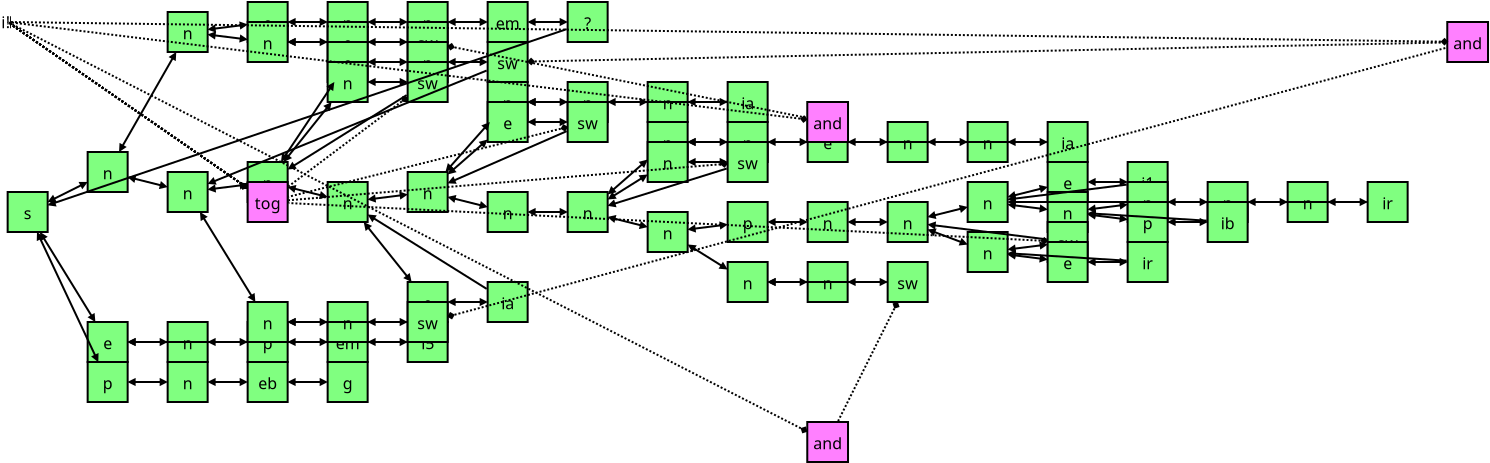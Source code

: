<?xml version="1.0" encoding="UTF-8"?><diagram xmlns:dia="http://www.lysator.liu.se/~alla/dia/"><layer name="Rooms" visible="true" active="true"><object type="Flowchart - Box" version="0" id="O0"><attribute name="elem_corner"><point val="0,8.5"/></attribute><attribute name="elem_width"><real val="2"/></attribute><attribute name="elem_height"><real val="2"/></attribute><attribute name="inner_color"><color val="#80FF80"/></attribute><attribute name="border_width"><real val="0.1"/></attribute><attribute name="padding"><real val="0.25"/></attribute><attribute name="text"><composite type="text"><attribute name="string"><string>#s#</string></attribute><attribute name="font"><font family="sans" style="0" name="Helvetica"/></attribute><attribute name="height"><real val="1"/></attribute><attribute name="color"><color val="#000000"/></attribute><attribute name="alignment"><enum val="1"/></attribute></composite></attribute></object><object type="Flowchart - Box" version="0" id="O1"><attribute name="elem_corner"><point val="16,17"/></attribute><attribute name="elem_width"><real val="2"/></attribute><attribute name="elem_height"><real val="2"/></attribute><attribute name="inner_color"><color val="#80FF80"/></attribute><attribute name="border_width"><real val="0.1"/></attribute><attribute name="padding"><real val="0.25"/></attribute><attribute name="text"><composite type="text"><attribute name="string"><string>#g#</string></attribute><attribute name="font"><font family="sans" style="0" name="Helvetica"/></attribute><attribute name="height"><real val="1"/></attribute><attribute name="color"><color val="#000000"/></attribute><attribute name="alignment"><enum val="1"/></attribute></composite></attribute></object><object type="Flowchart - Box" version="0" id="O2"><attribute name="elem_corner"><point val="4,6.5"/></attribute><attribute name="elem_width"><real val="2"/></attribute><attribute name="elem_height"><real val="2"/></attribute><attribute name="inner_color"><color val="#80FF80"/></attribute><attribute name="border_width"><real val="0.1"/></attribute><attribute name="padding"><real val="0.25"/></attribute><attribute name="text"><composite type="text"><attribute name="string"><string>#n#</string></attribute><attribute name="font"><font family="sans" style="0" name="Helvetica"/></attribute><attribute name="height"><real val="1"/></attribute><attribute name="color"><color val="#000000"/></attribute><attribute name="alignment"><enum val="1"/></attribute></composite></attribute></object><object type="Flowchart - Box" version="0" id="O3"><attribute name="elem_corner"><point val="12,15"/></attribute><attribute name="elem_width"><real val="2"/></attribute><attribute name="elem_height"><real val="2"/></attribute><attribute name="inner_color"><color val="#80FF80"/></attribute><attribute name="border_width"><real val="0.1"/></attribute><attribute name="padding"><real val="0.25"/></attribute><attribute name="text"><composite type="text"><attribute name="string"><string>#p#</string></attribute><attribute name="font"><font family="sans" style="0" name="Helvetica"/></attribute><attribute name="height"><real val="1"/></attribute><attribute name="color"><color val="#000000"/></attribute><attribute name="alignment"><enum val="1"/></attribute></composite></attribute></object><object type="Flowchart - Box" version="0" id="O4"><attribute name="elem_corner"><point val="4,15"/></attribute><attribute name="elem_width"><real val="2"/></attribute><attribute name="elem_height"><real val="2"/></attribute><attribute name="inner_color"><color val="#80FF80"/></attribute><attribute name="border_width"><real val="0.1"/></attribute><attribute name="padding"><real val="0.25"/></attribute><attribute name="text"><composite type="text"><attribute name="string"><string>#e#</string></attribute><attribute name="font"><font family="sans" style="0" name="Helvetica"/></attribute><attribute name="height"><real val="1"/></attribute><attribute name="color"><color val="#000000"/></attribute><attribute name="alignment"><enum val="1"/></attribute></composite></attribute></object><object type="Flowchart - Box" version="0" id="O5"><attribute name="elem_corner"><point val="4,17"/></attribute><attribute name="elem_width"><real val="2"/></attribute><attribute name="elem_height"><real val="2"/></attribute><attribute name="inner_color"><color val="#80FF80"/></attribute><attribute name="border_width"><real val="0.1"/></attribute><attribute name="padding"><real val="0.25"/></attribute><attribute name="text"><composite type="text"><attribute name="string"><string>#p#</string></attribute><attribute name="font"><font family="sans" style="0" name="Helvetica"/></attribute><attribute name="height"><real val="1"/></attribute><attribute name="color"><color val="#000000"/></attribute><attribute name="alignment"><enum val="1"/></attribute></composite></attribute></object><object type="Flowchart - Box" version="0" id="O6"><attribute name="elem_corner"><point val="12,17"/></attribute><attribute name="elem_width"><real val="2"/></attribute><attribute name="elem_height"><real val="2"/></attribute><attribute name="inner_color"><color val="#80FF80"/></attribute><attribute name="border_width"><real val="0.1"/></attribute><attribute name="padding"><real val="0.25"/></attribute><attribute name="text"><composite type="text"><attribute name="string"><string>#eb#</string></attribute><attribute name="font"><font family="sans" style="0" name="Helvetica"/></attribute><attribute name="height"><real val="1"/></attribute><attribute name="color"><color val="#000000"/></attribute><attribute name="alignment"><enum val="1"/></attribute></composite></attribute></object><object type="Flowchart - Box" version="0" id="O13"><attribute name="elem_corner"><point val="24,-1"/></attribute><attribute name="elem_width"><real val="2"/></attribute><attribute name="elem_height"><real val="2"/></attribute><attribute name="inner_color"><color val="#80FF80"/></attribute><attribute name="border_width"><real val="0.1"/></attribute><attribute name="padding"><real val="0.25"/></attribute><attribute name="text"><composite type="text"><attribute name="string"><string>#em#</string></attribute><attribute name="font"><font family="sans" style="0" name="Helvetica"/></attribute><attribute name="height"><real val="1"/></attribute><attribute name="color"><color val="#000000"/></attribute><attribute name="alignment"><enum val="1"/></attribute></composite></attribute></object><object type="Flowchart - Box" version="0" id="O15"><attribute name="elem_corner"><point val="28,-1"/></attribute><attribute name="elem_width"><real val="2"/></attribute><attribute name="elem_height"><real val="2"/></attribute><attribute name="inner_color"><color val="#80FF80"/></attribute><attribute name="border_width"><real val="0.1"/></attribute><attribute name="padding"><real val="0.25"/></attribute><attribute name="text"><composite type="text"><attribute name="string"><string>#?#</string></attribute><attribute name="font"><font family="sans" style="0" name="Helvetica"/></attribute><attribute name="height"><real val="1"/></attribute><attribute name="color"><color val="#000000"/></attribute><attribute name="alignment"><enum val="1"/></attribute></composite></attribute></object><object type="Flowchart - Box" version="0" id="O19"><attribute name="elem_corner"><point val="8,-0.5"/></attribute><attribute name="elem_width"><real val="2"/></attribute><attribute name="elem_height"><real val="2"/></attribute><attribute name="inner_color"><color val="#80FF80"/></attribute><attribute name="border_width"><real val="0.1"/></attribute><attribute name="padding"><real val="0.25"/></attribute><attribute name="text"><composite type="text"><attribute name="string"><string>#n#</string></attribute><attribute name="font"><font family="sans" style="0" name="Helvetica"/></attribute><attribute name="height"><real val="1"/></attribute><attribute name="color"><color val="#000000"/></attribute><attribute name="alignment"><enum val="1"/></attribute></composite></attribute></object><object type="Flowchart - Box" version="0" id="O20"><attribute name="elem_corner"><point val="8,7.5"/></attribute><attribute name="elem_width"><real val="2"/></attribute><attribute name="elem_height"><real val="2"/></attribute><attribute name="inner_color"><color val="#80FF80"/></attribute><attribute name="border_width"><real val="0.1"/></attribute><attribute name="padding"><real val="0.25"/></attribute><attribute name="text"><composite type="text"><attribute name="string"><string>#n#</string></attribute><attribute name="font"><font family="sans" style="0" name="Helvetica"/></attribute><attribute name="height"><real val="1"/></attribute><attribute name="color"><color val="#000000"/></attribute><attribute name="alignment"><enum val="1"/></attribute></composite></attribute></object><object type="Flowchart - Box" version="0" id="O23"><attribute name="elem_corner"><point val="16,15"/></attribute><attribute name="elem_width"><real val="2"/></attribute><attribute name="elem_height"><real val="2"/></attribute><attribute name="inner_color"><color val="#80FF80"/></attribute><attribute name="border_width"><real val="0.1"/></attribute><attribute name="padding"><real val="0.25"/></attribute><attribute name="text"><composite type="text"><attribute name="string"><string>#em#</string></attribute><attribute name="font"><font family="sans" style="0" name="Helvetica"/></attribute><attribute name="height"><real val="1"/></attribute><attribute name="color"><color val="#000000"/></attribute><attribute name="alignment"><enum val="1"/></attribute></composite></attribute></object><object type="Flowchart - Box" version="0" id="O25"><attribute name="elem_corner"><point val="20,15"/></attribute><attribute name="elem_width"><real val="2"/></attribute><attribute name="elem_height"><real val="2"/></attribute><attribute name="inner_color"><color val="#80FF80"/></attribute><attribute name="border_width"><real val="0.1"/></attribute><attribute name="padding"><real val="0.25"/></attribute><attribute name="text"><composite type="text"><attribute name="string"><string>#i5#</string></attribute><attribute name="font"><font family="sans" style="0" name="Helvetica"/></attribute><attribute name="height"><real val="1"/></attribute><attribute name="color"><color val="#000000"/></attribute><attribute name="alignment"><enum val="1"/></attribute></composite></attribute></object><object type="Flowchart - Box" version="0" id="O28"><attribute name="elem_corner"><point val="8,15"/></attribute><attribute name="elem_width"><real val="2"/></attribute><attribute name="elem_height"><real val="2"/></attribute><attribute name="inner_color"><color val="#80FF80"/></attribute><attribute name="border_width"><real val="0.1"/></attribute><attribute name="padding"><real val="0.25"/></attribute><attribute name="text"><composite type="text"><attribute name="string"><string>#n#</string></attribute><attribute name="font"><font family="sans" style="0" name="Helvetica"/></attribute><attribute name="height"><real val="1"/></attribute><attribute name="color"><color val="#000000"/></attribute><attribute name="alignment"><enum val="1"/></attribute></composite></attribute></object><object type="Flowchart - Box" version="0" id="O30"><attribute name="elem_corner"><point val="8,17"/></attribute><attribute name="elem_width"><real val="2"/></attribute><attribute name="elem_height"><real val="2"/></attribute><attribute name="inner_color"><color val="#80FF80"/></attribute><attribute name="border_width"><real val="0.1"/></attribute><attribute name="padding"><real val="0.25"/></attribute><attribute name="text"><composite type="text"><attribute name="string"><string>#n#</string></attribute><attribute name="font"><font family="sans" style="0" name="Helvetica"/></attribute><attribute name="height"><real val="1"/></attribute><attribute name="color"><color val="#000000"/></attribute><attribute name="alignment"><enum val="1"/></attribute></composite></attribute></object><object type="Flowchart - Box" version="0" id="O32"><attribute name="elem_corner"><point val="20,-1"/></attribute><attribute name="elem_width"><real val="2"/></attribute><attribute name="elem_height"><real val="2"/></attribute><attribute name="inner_color"><color val="#80FF80"/></attribute><attribute name="border_width"><real val="0.1"/></attribute><attribute name="padding"><real val="0.25"/></attribute><attribute name="text"><composite type="text"><attribute name="string"><string>#n#</string></attribute><attribute name="font"><font family="sans" style="0" name="Helvetica"/></attribute><attribute name="height"><real val="1"/></attribute><attribute name="color"><color val="#000000"/></attribute><attribute name="alignment"><enum val="1"/></attribute></composite></attribute></object><object type="Flowchart - Box" version="0" id="O36"><attribute name="elem_corner"><point val="12,-1"/></attribute><attribute name="elem_width"><real val="2"/></attribute><attribute name="elem_height"><real val="2"/></attribute><attribute name="inner_color"><color val="#80FF80"/></attribute><attribute name="border_width"><real val="0.1"/></attribute><attribute name="padding"><real val="0.25"/></attribute><attribute name="text"><composite type="text"><attribute name="string"><string>#e#</string></attribute><attribute name="font"><font family="sans" style="0" name="Helvetica"/></attribute><attribute name="height"><real val="1"/></attribute><attribute name="color"><color val="#000000"/></attribute><attribute name="alignment"><enum val="1"/></attribute></composite></attribute></object><object type="Flowchart - Box" version="0" id="O37"><attribute name="elem_corner"><point val="12,0"/></attribute><attribute name="elem_width"><real val="2"/></attribute><attribute name="elem_height"><real val="2"/></attribute><attribute name="inner_color"><color val="#80FF80"/></attribute><attribute name="border_width"><real val="0.1"/></attribute><attribute name="padding"><real val="0.25"/></attribute><attribute name="text"><composite type="text"><attribute name="string"><string>#n#</string></attribute><attribute name="font"><font family="sans" style="0" name="Helvetica"/></attribute><attribute name="height"><real val="1"/></attribute><attribute name="color"><color val="#000000"/></attribute><attribute name="alignment"><enum val="1"/></attribute></composite></attribute></object><object type="Flowchart - Box" version="0" id="O40"><attribute name="elem_corner"><point val="12,7"/></attribute><attribute name="elem_width"><real val="2"/></attribute><attribute name="elem_height"><real val="2"/></attribute><attribute name="inner_color"><color val="#80FF80"/></attribute><attribute name="border_width"><real val="0.1"/></attribute><attribute name="padding"><real val="0.25"/></attribute><attribute name="text"><composite type="text"><attribute name="string"><string>#n#</string></attribute><attribute name="font"><font family="sans" style="0" name="Helvetica"/></attribute><attribute name="height"><real val="1"/></attribute><attribute name="color"><color val="#000000"/></attribute><attribute name="alignment"><enum val="1"/></attribute></composite></attribute></object><object type="Flowchart - Box" version="0" id="O42"><attribute name="elem_corner"><point val="12,14"/></attribute><attribute name="elem_width"><real val="2"/></attribute><attribute name="elem_height"><real val="2"/></attribute><attribute name="inner_color"><color val="#80FF80"/></attribute><attribute name="border_width"><real val="0.1"/></attribute><attribute name="padding"><real val="0.25"/></attribute><attribute name="text"><composite type="text"><attribute name="string"><string>#n#</string></attribute><attribute name="font"><font family="sans" style="0" name="Helvetica"/></attribute><attribute name="height"><real val="1"/></attribute><attribute name="color"><color val="#000000"/></attribute><attribute name="alignment"><enum val="1"/></attribute></composite></attribute></object><object type="Flowchart - Box" version="0" id="O44"><attribute name="elem_corner"><point val="16,-1"/></attribute><attribute name="elem_width"><real val="2"/></attribute><attribute name="elem_height"><real val="2"/></attribute><attribute name="inner_color"><color val="#80FF80"/></attribute><attribute name="border_width"><real val="0.1"/></attribute><attribute name="padding"><real val="0.25"/></attribute><attribute name="text"><composite type="text"><attribute name="string"><string>#n#</string></attribute><attribute name="font"><font family="sans" style="0" name="Helvetica"/></attribute><attribute name="height"><real val="1"/></attribute><attribute name="color"><color val="#000000"/></attribute><attribute name="alignment"><enum val="1"/></attribute></composite></attribute></object><object type="Flowchart - Box" version="0" id="O47"><attribute name="elem_corner"><point val="16,0"/></attribute><attribute name="elem_width"><real val="2"/></attribute><attribute name="elem_height"><real val="2"/></attribute><attribute name="inner_color"><color val="#80FF80"/></attribute><attribute name="border_width"><real val="0.1"/></attribute><attribute name="padding"><real val="0.25"/></attribute><attribute name="text"><composite type="text"><attribute name="string"><string>#e#</string></attribute><attribute name="font"><font family="sans" style="0" name="Helvetica"/></attribute><attribute name="height"><real val="1"/></attribute><attribute name="color"><color val="#000000"/></attribute><attribute name="alignment"><enum val="1"/></attribute></composite></attribute></object><object type="Flowchart - Box" version="0" id="O49"><attribute name="elem_corner"><point val="24,1"/></attribute><attribute name="elem_width"><real val="2"/></attribute><attribute name="elem_height"><real val="2"/></attribute><attribute name="inner_color"><color val="#80FF80"/></attribute><attribute name="border_width"><real val="0.1"/></attribute><attribute name="padding"><real val="0.25"/></attribute><attribute name="text"><composite type="text"><attribute name="string"><string>#sw#</string></attribute><attribute name="font"><font family="sans" style="0" name="Helvetica"/></attribute><attribute name="height"><real val="1"/></attribute><attribute name="color"><color val="#000000"/></attribute><attribute name="alignment"><enum val="1"/></attribute></composite></attribute></object><object type="Flowchart - Box" version="0" id="O54"><attribute name="elem_corner"><point val="16,1"/></attribute><attribute name="elem_width"><real val="2"/></attribute><attribute name="elem_height"><real val="2"/></attribute><attribute name="inner_color"><color val="#80FF80"/></attribute><attribute name="border_width"><real val="0.1"/></attribute><attribute name="padding"><real val="0.25"/></attribute><attribute name="text"><composite type="text"><attribute name="string"><string>#e#</string></attribute><attribute name="font"><font family="sans" style="0" name="Helvetica"/></attribute><attribute name="height"><real val="1"/></attribute><attribute name="color"><color val="#000000"/></attribute><attribute name="alignment"><enum val="1"/></attribute></composite></attribute></object><object type="Flowchart - Box" version="0" id="O56"><attribute name="elem_corner"><point val="16,2"/></attribute><attribute name="elem_width"><real val="2"/></attribute><attribute name="elem_height"><real val="2"/></attribute><attribute name="inner_color"><color val="#80FF80"/></attribute><attribute name="border_width"><real val="0.1"/></attribute><attribute name="padding"><real val="0.25"/></attribute><attribute name="text"><composite type="text"><attribute name="string"><string>#n#</string></attribute><attribute name="font"><font family="sans" style="0" name="Helvetica"/></attribute><attribute name="height"><real val="1"/></attribute><attribute name="color"><color val="#000000"/></attribute><attribute name="alignment"><enum val="1"/></attribute></composite></attribute></object><object type="Flowchart - Box" version="0" id="O58"><attribute name="elem_corner"><point val="16,8"/></attribute><attribute name="elem_width"><real val="2"/></attribute><attribute name="elem_height"><real val="2"/></attribute><attribute name="inner_color"><color val="#80FF80"/></attribute><attribute name="border_width"><real val="0.1"/></attribute><attribute name="padding"><real val="0.25"/></attribute><attribute name="text"><composite type="text"><attribute name="string"><string>#n#</string></attribute><attribute name="font"><font family="sans" style="0" name="Helvetica"/></attribute><attribute name="height"><real val="1"/></attribute><attribute name="color"><color val="#000000"/></attribute><attribute name="alignment"><enum val="1"/></attribute></composite></attribute></object><object type="Flowchart - Box" version="0" id="O60"><attribute name="elem_corner"><point val="32,3"/></attribute><attribute name="elem_width"><real val="2"/></attribute><attribute name="elem_height"><real val="2"/></attribute><attribute name="inner_color"><color val="#80FF80"/></attribute><attribute name="border_width"><real val="0.1"/></attribute><attribute name="padding"><real val="0.25"/></attribute><attribute name="text"><composite type="text"><attribute name="string"><string>#n#</string></attribute><attribute name="font"><font family="sans" style="0" name="Helvetica"/></attribute><attribute name="height"><real val="1"/></attribute><attribute name="color"><color val="#000000"/></attribute><attribute name="alignment"><enum val="1"/></attribute></composite></attribute></object><object type="Flowchart - Box" version="0" id="O62"><attribute name="elem_corner"><point val="16,14"/></attribute><attribute name="elem_width"><real val="2"/></attribute><attribute name="elem_height"><real val="2"/></attribute><attribute name="inner_color"><color val="#80FF80"/></attribute><attribute name="border_width"><real val="0.1"/></attribute><attribute name="padding"><real val="0.25"/></attribute><attribute name="text"><composite type="text"><attribute name="string"><string>#n#</string></attribute><attribute name="font"><font family="sans" style="0" name="Helvetica"/></attribute><attribute name="height"><real val="1"/></attribute><attribute name="color"><color val="#000000"/></attribute><attribute name="alignment"><enum val="1"/></attribute></composite></attribute></object><object type="Flowchart - Box" version="0" id="O64"><attribute name="elem_corner"><point val="20,0"/></attribute><attribute name="elem_width"><real val="2"/></attribute><attribute name="elem_height"><real val="2"/></attribute><attribute name="inner_color"><color val="#80FF80"/></attribute><attribute name="border_width"><real val="0.1"/></attribute><attribute name="padding"><real val="0.25"/></attribute><attribute name="text"><composite type="text"><attribute name="string"><string>#sw#</string></attribute><attribute name="font"><font family="sans" style="0" name="Helvetica"/></attribute><attribute name="height"><real val="1"/></attribute><attribute name="color"><color val="#000000"/></attribute><attribute name="alignment"><enum val="1"/></attribute></composite></attribute></object><object type="Flowchart - Box" version="0" id="O68"><attribute name="elem_corner"><point val="20,1"/></attribute><attribute name="elem_width"><real val="2"/></attribute><attribute name="elem_height"><real val="2"/></attribute><attribute name="inner_color"><color val="#80FF80"/></attribute><attribute name="border_width"><real val="0.1"/></attribute><attribute name="padding"><real val="0.25"/></attribute><attribute name="text"><composite type="text"><attribute name="string"><string>#n#</string></attribute><attribute name="font"><font family="sans" style="0" name="Helvetica"/></attribute><attribute name="height"><real val="1"/></attribute><attribute name="color"><color val="#000000"/></attribute><attribute name="alignment"><enum val="1"/></attribute></composite></attribute></object><object type="Flowchart - Box" version="0" id="O71"><attribute name="elem_corner"><point val="20,2"/></attribute><attribute name="elem_width"><real val="2"/></attribute><attribute name="elem_height"><real val="2"/></attribute><attribute name="inner_color"><color val="#80FF80"/></attribute><attribute name="border_width"><real val="0.1"/></attribute><attribute name="padding"><real val="0.25"/></attribute><attribute name="text"><composite type="text"><attribute name="string"><string>#sw#</string></attribute><attribute name="font"><font family="sans" style="0" name="Helvetica"/></attribute><attribute name="height"><real val="1"/></attribute><attribute name="color"><color val="#000000"/></attribute><attribute name="alignment"><enum val="1"/></attribute></composite></attribute></object><object type="Flowchart - Box" version="0" id="O75"><attribute name="elem_corner"><point val="24,3"/></attribute><attribute name="elem_width"><real val="2"/></attribute><attribute name="elem_height"><real val="2"/></attribute><attribute name="inner_color"><color val="#80FF80"/></attribute><attribute name="border_width"><real val="0.1"/></attribute><attribute name="padding"><real val="0.25"/></attribute><attribute name="text"><composite type="text"><attribute name="string"><string>#n#</string></attribute><attribute name="font"><font family="sans" style="0" name="Helvetica"/></attribute><attribute name="height"><real val="1"/></attribute><attribute name="color"><color val="#000000"/></attribute><attribute name="alignment"><enum val="1"/></attribute></composite></attribute></object><object type="Flowchart - Box" version="0" id="O77"><attribute name="elem_corner"><point val="24,4"/></attribute><attribute name="elem_width"><real val="2"/></attribute><attribute name="elem_height"><real val="2"/></attribute><attribute name="inner_color"><color val="#80FF80"/></attribute><attribute name="border_width"><real val="0.1"/></attribute><attribute name="padding"><real val="0.25"/></attribute><attribute name="text"><composite type="text"><attribute name="string"><string>#e#</string></attribute><attribute name="font"><font family="sans" style="0" name="Helvetica"/></attribute><attribute name="height"><real val="1"/></attribute><attribute name="color"><color val="#000000"/></attribute><attribute name="alignment"><enum val="1"/></attribute></composite></attribute></object><object type="Flowchart - Box" version="0" id="O79"><attribute name="elem_corner"><point val="24,8.5"/></attribute><attribute name="elem_width"><real val="2"/></attribute><attribute name="elem_height"><real val="2"/></attribute><attribute name="inner_color"><color val="#80FF80"/></attribute><attribute name="border_width"><real val="0.1"/></attribute><attribute name="padding"><real val="0.25"/></attribute><attribute name="text"><composite type="text"><attribute name="string"><string>#n#</string></attribute><attribute name="font"><font family="sans" style="0" name="Helvetica"/></attribute><attribute name="height"><real val="1"/></attribute><attribute name="color"><color val="#000000"/></attribute><attribute name="alignment"><enum val="1"/></attribute></composite></attribute></object><object type="Flowchart - Box" version="0" id="O81"><attribute name="elem_corner"><point val="48,5"/></attribute><attribute name="elem_width"><real val="2"/></attribute><attribute name="elem_height"><real val="2"/></attribute><attribute name="inner_color"><color val="#80FF80"/></attribute><attribute name="border_width"><real val="0.1"/></attribute><attribute name="padding"><real val="0.25"/></attribute><attribute name="text"><composite type="text"><attribute name="string"><string>#n#</string></attribute><attribute name="font"><font family="sans" style="0" name="Helvetica"/></attribute><attribute name="height"><real val="1"/></attribute><attribute name="color"><color val="#000000"/></attribute><attribute name="alignment"><enum val="1"/></attribute></composite></attribute></object><object type="Flowchart - Box" version="0" id="O83"><attribute name="elem_corner"><point val="20,7.5"/></attribute><attribute name="elem_width"><real val="2"/></attribute><attribute name="elem_height"><real val="2"/></attribute><attribute name="inner_color"><color val="#80FF80"/></attribute><attribute name="border_width"><real val="0.1"/></attribute><attribute name="padding"><real val="0.25"/></attribute><attribute name="text"><composite type="text"><attribute name="string"><string>#n#</string></attribute><attribute name="font"><font family="sans" style="0" name="Helvetica"/></attribute><attribute name="height"><real val="1"/></attribute><attribute name="color"><color val="#000000"/></attribute><attribute name="alignment"><enum val="1"/></attribute></composite></attribute></object><object type="Flowchart - Box" version="0" id="O86"><attribute name="elem_corner"><point val="20,13"/></attribute><attribute name="elem_width"><real val="2"/></attribute><attribute name="elem_height"><real val="2"/></attribute><attribute name="inner_color"><color val="#80FF80"/></attribute><attribute name="border_width"><real val="0.1"/></attribute><attribute name="padding"><real val="0.25"/></attribute><attribute name="text"><composite type="text"><attribute name="string"><string>#e#</string></attribute><attribute name="font"><font family="sans" style="0" name="Helvetica"/></attribute><attribute name="height"><real val="1"/></attribute><attribute name="color"><color val="#000000"/></attribute><attribute name="alignment"><enum val="1"/></attribute></composite></attribute></object><object type="Flowchart - Box" version="0" id="O88"><attribute name="elem_corner"><point val="36,3"/></attribute><attribute name="elem_width"><real val="2"/></attribute><attribute name="elem_height"><real val="2"/></attribute><attribute name="inner_color"><color val="#80FF80"/></attribute><attribute name="border_width"><real val="0.1"/></attribute><attribute name="padding"><real val="0.25"/></attribute><attribute name="text"><composite type="text"><attribute name="string"><string>#ia#</string></attribute><attribute name="font"><font family="sans" style="0" name="Helvetica"/></attribute><attribute name="height"><real val="1"/></attribute><attribute name="color"><color val="#000000"/></attribute><attribute name="alignment"><enum val="1"/></attribute></composite></attribute></object><object type="Flowchart - Box" version="0" id="O91"><attribute name="elem_corner"><point val="20,14"/></attribute><attribute name="elem_width"><real val="2"/></attribute><attribute name="elem_height"><real val="2"/></attribute><attribute name="inner_color"><color val="#80FF80"/></attribute><attribute name="border_width"><real val="0.1"/></attribute><attribute name="padding"><real val="0.25"/></attribute><attribute name="text"><composite type="text"><attribute name="string"><string>#sw#</string></attribute><attribute name="font"><font family="sans" style="0" name="Helvetica"/></attribute><attribute name="height"><real val="1"/></attribute><attribute name="color"><color val="#000000"/></attribute><attribute name="alignment"><enum val="1"/></attribute></composite></attribute></object><object type="Flowchart - Box" version="0" id="O95"><attribute name="elem_corner"><point val="28,3"/></attribute><attribute name="elem_width"><real val="2"/></attribute><attribute name="elem_height"><real val="2"/></attribute><attribute name="inner_color"><color val="#80FF80"/></attribute><attribute name="border_width"><real val="0.1"/></attribute><attribute name="padding"><real val="0.25"/></attribute><attribute name="text"><composite type="text"><attribute name="string"><string>#n#</string></attribute><attribute name="font"><font family="sans" style="0" name="Helvetica"/></attribute><attribute name="height"><real val="1"/></attribute><attribute name="color"><color val="#000000"/></attribute><attribute name="alignment"><enum val="1"/></attribute></composite></attribute></object><object type="Flowchart - Box" version="0" id="O98"><attribute name="elem_corner"><point val="28,4"/></attribute><attribute name="elem_width"><real val="2"/></attribute><attribute name="elem_height"><real val="2"/></attribute><attribute name="inner_color"><color val="#80FF80"/></attribute><attribute name="border_width"><real val="0.1"/></attribute><attribute name="padding"><real val="0.25"/></attribute><attribute name="text"><composite type="text"><attribute name="string"><string>#sw#</string></attribute><attribute name="font"><font family="sans" style="0" name="Helvetica"/></attribute><attribute name="height"><real val="1"/></attribute><attribute name="color"><color val="#000000"/></attribute><attribute name="alignment"><enum val="1"/></attribute></composite></attribute></object><object type="Flowchart - Box" version="0" id="O102"><attribute name="elem_corner"><point val="32,5"/></attribute><attribute name="elem_width"><real val="2"/></attribute><attribute name="elem_height"><real val="2"/></attribute><attribute name="inner_color"><color val="#80FF80"/></attribute><attribute name="border_width"><real val="0.1"/></attribute><attribute name="padding"><real val="0.25"/></attribute><attribute name="text"><composite type="text"><attribute name="string"><string>#p#</string></attribute><attribute name="font"><font family="sans" style="0" name="Helvetica"/></attribute><attribute name="height"><real val="1"/></attribute><attribute name="color"><color val="#000000"/></attribute><attribute name="alignment"><enum val="1"/></attribute></composite></attribute></object><object type="Flowchart - Box" version="0" id="O104"><attribute name="elem_corner"><point val="32,6"/></attribute><attribute name="elem_width"><real val="2"/></attribute><attribute name="elem_height"><real val="2"/></attribute><attribute name="inner_color"><color val="#80FF80"/></attribute><attribute name="border_width"><real val="0.1"/></attribute><attribute name="padding"><real val="0.25"/></attribute><attribute name="text"><composite type="text"><attribute name="string"><string>#n#</string></attribute><attribute name="font"><font family="sans" style="0" name="Helvetica"/></attribute><attribute name="height"><real val="1"/></attribute><attribute name="color"><color val="#000000"/></attribute><attribute name="alignment"><enum val="1"/></attribute></composite></attribute></object><object type="Flowchart - Box" version="0" id="O106"><attribute name="elem_corner"><point val="32,9.5"/></attribute><attribute name="elem_width"><real val="2"/></attribute><attribute name="elem_height"><real val="2"/></attribute><attribute name="inner_color"><color val="#80FF80"/></attribute><attribute name="border_width"><real val="0.1"/></attribute><attribute name="padding"><real val="0.25"/></attribute><attribute name="text"><composite type="text"><attribute name="string"><string>#n#</string></attribute><attribute name="font"><font family="sans" style="0" name="Helvetica"/></attribute><attribute name="height"><real val="1"/></attribute><attribute name="color"><color val="#000000"/></attribute><attribute name="alignment"><enum val="1"/></attribute></composite></attribute></object><object type="Flowchart - Box" version="0" id="O108"><attribute name="elem_corner"><point val="64,8"/></attribute><attribute name="elem_width"><real val="2"/></attribute><attribute name="elem_height"><real val="2"/></attribute><attribute name="inner_color"><color val="#80FF80"/></attribute><attribute name="border_width"><real val="0.1"/></attribute><attribute name="padding"><real val="0.25"/></attribute><attribute name="text"><composite type="text"><attribute name="string"><string>#n#</string></attribute><attribute name="font"><font family="sans" style="0" name="Helvetica"/></attribute><attribute name="height"><real val="1"/></attribute><attribute name="color"><color val="#000000"/></attribute><attribute name="alignment"><enum val="1"/></attribute></composite></attribute></object><object type="Flowchart - Box" version="0" id="O110"><attribute name="elem_corner"><point val="28,8.5"/></attribute><attribute name="elem_width"><real val="2"/></attribute><attribute name="elem_height"><real val="2"/></attribute><attribute name="inner_color"><color val="#80FF80"/></attribute><attribute name="border_width"><real val="0.1"/></attribute><attribute name="padding"><real val="0.25"/></attribute><attribute name="text"><composite type="text"><attribute name="string"><string>#n#</string></attribute><attribute name="font"><font family="sans" style="0" name="Helvetica"/></attribute><attribute name="height"><real val="1"/></attribute><attribute name="color"><color val="#000000"/></attribute><attribute name="alignment"><enum val="1"/></attribute></composite></attribute></object><object type="Flowchart - Box" version="0" id="O113"><attribute name="elem_corner"><point val="52,5"/></attribute><attribute name="elem_width"><real val="2"/></attribute><attribute name="elem_height"><real val="2"/></attribute><attribute name="inner_color"><color val="#80FF80"/></attribute><attribute name="border_width"><real val="0.1"/></attribute><attribute name="padding"><real val="0.25"/></attribute><attribute name="text"><composite type="text"><attribute name="string"><string>#ia#</string></attribute><attribute name="font"><font family="sans" style="0" name="Helvetica"/></attribute><attribute name="height"><real val="1"/></attribute><attribute name="color"><color val="#000000"/></attribute><attribute name="alignment"><enum val="1"/></attribute></composite></attribute></object><object type="Flowchart - Box" version="0" id="O116"><attribute name="elem_corner"><point val="24,13"/></attribute><attribute name="elem_width"><real val="2"/></attribute><attribute name="elem_height"><real val="2"/></attribute><attribute name="inner_color"><color val="#80FF80"/></attribute><attribute name="border_width"><real val="0.1"/></attribute><attribute name="padding"><real val="0.25"/></attribute><attribute name="text"><composite type="text"><attribute name="string"><string>#ia#</string></attribute><attribute name="font"><font family="sans" style="0" name="Helvetica"/></attribute><attribute name="height"><real val="1"/></attribute><attribute name="color"><color val="#000000"/></attribute><attribute name="alignment"><enum val="1"/></attribute></composite></attribute></object><object type="Flowchart - Box" version="0" id="O119"><attribute name="elem_corner"><point val="44,5"/></attribute><attribute name="elem_width"><real val="2"/></attribute><attribute name="elem_height"><real val="2"/></attribute><attribute name="inner_color"><color val="#80FF80"/></attribute><attribute name="border_width"><real val="0.1"/></attribute><attribute name="padding"><real val="0.25"/></attribute><attribute name="text"><composite type="text"><attribute name="string"><string>#n#</string></attribute><attribute name="font"><font family="sans" style="0" name="Helvetica"/></attribute><attribute name="height"><real val="1"/></attribute><attribute name="color"><color val="#000000"/></attribute><attribute name="alignment"><enum val="1"/></attribute></composite></attribute></object><object type="Flowchart - Box" version="0" id="O122"><attribute name="elem_corner"><point val="36,5"/></attribute><attribute name="elem_width"><real val="2"/></attribute><attribute name="elem_height"><real val="2"/></attribute><attribute name="inner_color"><color val="#80FF80"/></attribute><attribute name="border_width"><real val="0.1"/></attribute><attribute name="padding"><real val="0.25"/></attribute><attribute name="text"><composite type="text"><attribute name="string"><string>#n#</string></attribute><attribute name="font"><font family="sans" style="0" name="Helvetica"/></attribute><attribute name="height"><real val="1"/></attribute><attribute name="color"><color val="#000000"/></attribute><attribute name="alignment"><enum val="1"/></attribute></composite></attribute></object><object type="Flowchart - Box" version="0" id="O124"><attribute name="elem_corner"><point val="36,6"/></attribute><attribute name="elem_width"><real val="2"/></attribute><attribute name="elem_height"><real val="2"/></attribute><attribute name="inner_color"><color val="#80FF80"/></attribute><attribute name="border_width"><real val="0.1"/></attribute><attribute name="padding"><real val="0.25"/></attribute><attribute name="text"><composite type="text"><attribute name="string"><string>#sw#</string></attribute><attribute name="font"><font family="sans" style="0" name="Helvetica"/></attribute><attribute name="height"><real val="1"/></attribute><attribute name="color"><color val="#000000"/></attribute><attribute name="alignment"><enum val="1"/></attribute></composite></attribute></object><object type="Flowchart - Box" version="0" id="O128"><attribute name="elem_corner"><point val="48,8"/></attribute><attribute name="elem_width"><real val="2"/></attribute><attribute name="elem_height"><real val="2"/></attribute><attribute name="inner_color"><color val="#80FF80"/></attribute><attribute name="border_width"><real val="0.1"/></attribute><attribute name="padding"><real val="0.25"/></attribute><attribute name="text"><composite type="text"><attribute name="string"><string>#n#</string></attribute><attribute name="font"><font family="sans" style="0" name="Helvetica"/></attribute><attribute name="height"><real val="1"/></attribute><attribute name="color"><color val="#000000"/></attribute><attribute name="alignment"><enum val="1"/></attribute></composite></attribute></object><object type="Flowchart - Box" version="0" id="O130"><attribute name="elem_corner"><point val="48,10.5"/></attribute><attribute name="elem_width"><real val="2"/></attribute><attribute name="elem_height"><real val="2"/></attribute><attribute name="inner_color"><color val="#80FF80"/></attribute><attribute name="border_width"><real val="0.1"/></attribute><attribute name="padding"><real val="0.25"/></attribute><attribute name="text"><composite type="text"><attribute name="string"><string>#n#</string></attribute><attribute name="font"><font family="sans" style="0" name="Helvetica"/></attribute><attribute name="height"><real val="1"/></attribute><attribute name="color"><color val="#000000"/></attribute><attribute name="alignment"><enum val="1"/></attribute></composite></attribute></object><object type="Flowchart - Box" version="0" id="O132"><attribute name="elem_corner"><point val="44,9"/></attribute><attribute name="elem_width"><real val="2"/></attribute><attribute name="elem_height"><real val="2"/></attribute><attribute name="inner_color"><color val="#80FF80"/></attribute><attribute name="border_width"><real val="0.1"/></attribute><attribute name="padding"><real val="0.25"/></attribute><attribute name="text"><composite type="text"><attribute name="string"><string>#n#</string></attribute><attribute name="font"><font family="sans" style="0" name="Helvetica"/></attribute><attribute name="height"><real val="1"/></attribute><attribute name="color"><color val="#000000"/></attribute><attribute name="alignment"><enum val="1"/></attribute></composite></attribute></object><object type="Flowchart - Box" version="0" id="O136"><attribute name="elem_corner"><point val="36,9"/></attribute><attribute name="elem_width"><real val="2"/></attribute><attribute name="elem_height"><real val="2"/></attribute><attribute name="inner_color"><color val="#80FF80"/></attribute><attribute name="border_width"><real val="0.1"/></attribute><attribute name="padding"><real val="0.25"/></attribute><attribute name="text"><composite type="text"><attribute name="string"><string>#p#</string></attribute><attribute name="font"><font family="sans" style="0" name="Helvetica"/></attribute><attribute name="height"><real val="1"/></attribute><attribute name="color"><color val="#000000"/></attribute><attribute name="alignment"><enum val="1"/></attribute></composite></attribute></object><object type="Flowchart - Box" version="0" id="O137"><attribute name="elem_corner"><point val="36,12"/></attribute><attribute name="elem_width"><real val="2"/></attribute><attribute name="elem_height"><real val="2"/></attribute><attribute name="inner_color"><color val="#80FF80"/></attribute><attribute name="border_width"><real val="0.1"/></attribute><attribute name="padding"><real val="0.25"/></attribute><attribute name="text"><composite type="text"><attribute name="string"><string>#n#</string></attribute><attribute name="font"><font family="sans" style="0" name="Helvetica"/></attribute><attribute name="height"><real val="1"/></attribute><attribute name="color"><color val="#000000"/></attribute><attribute name="alignment"><enum val="1"/></attribute></composite></attribute></object><object type="Flowchart - Box" version="0" id="O140"><attribute name="elem_corner"><point val="68,8"/></attribute><attribute name="elem_width"><real val="2"/></attribute><attribute name="elem_height"><real val="2"/></attribute><attribute name="inner_color"><color val="#80FF80"/></attribute><attribute name="border_width"><real val="0.1"/></attribute><attribute name="padding"><real val="0.25"/></attribute><attribute name="text"><composite type="text"><attribute name="string"><string>#ir#</string></attribute><attribute name="font"><font family="sans" style="0" name="Helvetica"/></attribute><attribute name="height"><real val="1"/></attribute><attribute name="color"><color val="#000000"/></attribute><attribute name="alignment"><enum val="1"/></attribute></composite></attribute></object><object type="Flowchart - Box" version="0" id="O143"><attribute name="elem_corner"><point val="40,5"/></attribute><attribute name="elem_width"><real val="2"/></attribute><attribute name="elem_height"><real val="2"/></attribute><attribute name="inner_color"><color val="#80FF80"/></attribute><attribute name="border_width"><real val="0.1"/></attribute><attribute name="padding"><real val="0.25"/></attribute><attribute name="text"><composite type="text"><attribute name="string"><string>#e#</string></attribute><attribute name="font"><font family="sans" style="0" name="Helvetica"/></attribute><attribute name="height"><real val="1"/></attribute><attribute name="color"><color val="#000000"/></attribute><attribute name="alignment"><enum val="1"/></attribute></composite></attribute></object><object type="Flowchart - Box" version="0" id="O145"><attribute name="elem_corner"><point val="60,8"/></attribute><attribute name="elem_width"><real val="2"/></attribute><attribute name="elem_height"><real val="2"/></attribute><attribute name="inner_color"><color val="#80FF80"/></attribute><attribute name="border_width"><real val="0.1"/></attribute><attribute name="padding"><real val="0.25"/></attribute><attribute name="text"><composite type="text"><attribute name="string"><string>#n#</string></attribute><attribute name="font"><font family="sans" style="0" name="Helvetica"/></attribute><attribute name="height"><real val="1"/></attribute><attribute name="color"><color val="#000000"/></attribute><attribute name="alignment"><enum val="1"/></attribute></composite></attribute></object><object type="Flowchart - Box" version="0" id="O148"><attribute name="elem_corner"><point val="52,7"/></attribute><attribute name="elem_width"><real val="2"/></attribute><attribute name="elem_height"><real val="2"/></attribute><attribute name="inner_color"><color val="#80FF80"/></attribute><attribute name="border_width"><real val="0.1"/></attribute><attribute name="padding"><real val="0.25"/></attribute><attribute name="text"><composite type="text"><attribute name="string"><string>#e#</string></attribute><attribute name="font"><font family="sans" style="0" name="Helvetica"/></attribute><attribute name="height"><real val="1"/></attribute><attribute name="color"><color val="#000000"/></attribute><attribute name="alignment"><enum val="1"/></attribute></composite></attribute></object><object type="Flowchart - Box" version="0" id="O150"><attribute name="elem_corner"><point val="52,8.5"/></attribute><attribute name="elem_width"><real val="2"/></attribute><attribute name="elem_height"><real val="2"/></attribute><attribute name="inner_color"><color val="#80FF80"/></attribute><attribute name="border_width"><real val="0.1"/></attribute><attribute name="padding"><real val="0.25"/></attribute><attribute name="text"><composite type="text"><attribute name="string"><string>#n#</string></attribute><attribute name="font"><font family="sans" style="0" name="Helvetica"/></attribute><attribute name="height"><real val="1"/></attribute><attribute name="color"><color val="#000000"/></attribute><attribute name="alignment"><enum val="1"/></attribute></composite></attribute></object><object type="Flowchart - Box" version="0" id="O152"><attribute name="elem_corner"><point val="52,10"/></attribute><attribute name="elem_width"><real val="2"/></attribute><attribute name="elem_height"><real val="2"/></attribute><attribute name="inner_color"><color val="#80FF80"/></attribute><attribute name="border_width"><real val="0.1"/></attribute><attribute name="padding"><real val="0.25"/></attribute><attribute name="text"><composite type="text"><attribute name="string"><string>#sw#</string></attribute><attribute name="font"><font family="sans" style="0" name="Helvetica"/></attribute><attribute name="height"><real val="1"/></attribute><attribute name="color"><color val="#000000"/></attribute><attribute name="alignment"><enum val="1"/></attribute></composite></attribute></object><object type="Flowchart - Box" version="0" id="O156"><attribute name="elem_corner"><point val="52,11"/></attribute><attribute name="elem_width"><real val="2"/></attribute><attribute name="elem_height"><real val="2"/></attribute><attribute name="inner_color"><color val="#80FF80"/></attribute><attribute name="border_width"><real val="0.1"/></attribute><attribute name="padding"><real val="0.25"/></attribute><attribute name="text"><composite type="text"><attribute name="string"><string>#e#</string></attribute><attribute name="font"><font family="sans" style="0" name="Helvetica"/></attribute><attribute name="height"><real val="1"/></attribute><attribute name="color"><color val="#000000"/></attribute><attribute name="alignment"><enum val="1"/></attribute></composite></attribute></object><object type="Flowchart - Box" version="0" id="O158"><attribute name="elem_corner"><point val="40,9"/></attribute><attribute name="elem_width"><real val="2"/></attribute><attribute name="elem_height"><real val="2"/></attribute><attribute name="inner_color"><color val="#80FF80"/></attribute><attribute name="border_width"><real val="0.1"/></attribute><attribute name="padding"><real val="0.25"/></attribute><attribute name="text"><composite type="text"><attribute name="string"><string>#n#</string></attribute><attribute name="font"><font family="sans" style="0" name="Helvetica"/></attribute><attribute name="height"><real val="1"/></attribute><attribute name="color"><color val="#000000"/></attribute><attribute name="alignment"><enum val="1"/></attribute></composite></attribute></object><object type="Flowchart - Box" version="0" id="O161"><attribute name="elem_corner"><point val="40,12"/></attribute><attribute name="elem_width"><real val="2"/></attribute><attribute name="elem_height"><real val="2"/></attribute><attribute name="inner_color"><color val="#80FF80"/></attribute><attribute name="border_width"><real val="0.1"/></attribute><attribute name="padding"><real val="0.25"/></attribute><attribute name="text"><composite type="text"><attribute name="string"><string>#n#</string></attribute><attribute name="font"><font family="sans" style="0" name="Helvetica"/></attribute><attribute name="height"><real val="1"/></attribute><attribute name="color"><color val="#000000"/></attribute><attribute name="alignment"><enum val="1"/></attribute></composite></attribute></object><object type="Flowchart - Box" version="0" id="O163"><attribute name="elem_corner"><point val="56,7"/></attribute><attribute name="elem_width"><real val="2"/></attribute><attribute name="elem_height"><real val="2"/></attribute><attribute name="inner_color"><color val="#80FF80"/></attribute><attribute name="border_width"><real val="0.1"/></attribute><attribute name="padding"><real val="0.25"/></attribute><attribute name="text"><composite type="text"><attribute name="string"><string>#i1#</string></attribute><attribute name="font"><font family="sans" style="0" name="Helvetica"/></attribute><attribute name="height"><real val="1"/></attribute><attribute name="color"><color val="#000000"/></attribute><attribute name="alignment"><enum val="1"/></attribute></composite></attribute></object><object type="Flowchart - Box" version="0" id="O166"><attribute name="elem_corner"><point val="56,8"/></attribute><attribute name="elem_width"><real val="2"/></attribute><attribute name="elem_height"><real val="2"/></attribute><attribute name="inner_color"><color val="#80FF80"/></attribute><attribute name="border_width"><real val="0.1"/></attribute><attribute name="padding"><real val="0.25"/></attribute><attribute name="text"><composite type="text"><attribute name="string"><string>#n#</string></attribute><attribute name="font"><font family="sans" style="0" name="Helvetica"/></attribute><attribute name="height"><real val="1"/></attribute><attribute name="color"><color val="#000000"/></attribute><attribute name="alignment"><enum val="1"/></attribute></composite></attribute></object><object type="Flowchart - Box" version="0" id="O168"><attribute name="elem_corner"><point val="56,9"/></attribute><attribute name="elem_width"><real val="2"/></attribute><attribute name="elem_height"><real val="2"/></attribute><attribute name="inner_color"><color val="#80FF80"/></attribute><attribute name="border_width"><real val="0.1"/></attribute><attribute name="padding"><real val="0.25"/></attribute><attribute name="text"><composite type="text"><attribute name="string"><string>#p#</string></attribute><attribute name="font"><font family="sans" style="0" name="Helvetica"/></attribute><attribute name="height"><real val="1"/></attribute><attribute name="color"><color val="#000000"/></attribute><attribute name="alignment"><enum val="1"/></attribute></composite></attribute></object><object type="Flowchart - Box" version="0" id="O170"><attribute name="elem_corner"><point val="56,11"/></attribute><attribute name="elem_width"><real val="2"/></attribute><attribute name="elem_height"><real val="2"/></attribute><attribute name="inner_color"><color val="#80FF80"/></attribute><attribute name="border_width"><real val="0.1"/></attribute><attribute name="padding"><real val="0.25"/></attribute><attribute name="text"><composite type="text"><attribute name="string"><string>#ir#</string></attribute><attribute name="font"><font family="sans" style="0" name="Helvetica"/></attribute><attribute name="height"><real val="1"/></attribute><attribute name="color"><color val="#000000"/></attribute><attribute name="alignment"><enum val="1"/></attribute></composite></attribute></object><object type="Flowchart - Box" version="0" id="O173"><attribute name="elem_corner"><point val="44,12"/></attribute><attribute name="elem_width"><real val="2"/></attribute><attribute name="elem_height"><real val="2"/></attribute><attribute name="inner_color"><color val="#80FF80"/></attribute><attribute name="border_width"><real val="0.1"/></attribute><attribute name="padding"><real val="0.25"/></attribute><attribute name="text"><composite type="text"><attribute name="string"><string>#sw#</string></attribute><attribute name="font"><font family="sans" style="0" name="Helvetica"/></attribute><attribute name="height"><real val="1"/></attribute><attribute name="color"><color val="#000000"/></attribute><attribute name="alignment"><enum val="1"/></attribute></composite></attribute></object><object type="Flowchart - Box" version="0" id="O177"><attribute name="elem_corner"><point val="60,9"/></attribute><attribute name="elem_width"><real val="2"/></attribute><attribute name="elem_height"><real val="2"/></attribute><attribute name="inner_color"><color val="#80FF80"/></attribute><attribute name="border_width"><real val="0.1"/></attribute><attribute name="padding"><real val="0.25"/></attribute><attribute name="text"><composite type="text"><attribute name="string"><string>#ib#</string></attribute><attribute name="font"><font family="sans" style="0" name="Helvetica"/></attribute><attribute name="height"><real val="1"/></attribute><attribute name="color"><color val="#000000"/></attribute><attribute name="alignment"><enum val="1"/></attribute></composite></attribute></object></layer><layer name="States" visible="true" active="false"><object type="Flowchart - Box" version="0" id="O18"><attribute name="elem_corner"><point val="72,0"/></attribute><attribute name="elem_width"><real val="2"/></attribute><attribute name="elem_height"><real val="2"/></attribute><attribute name="inner_color"><color val="#FF80FF"/></attribute><attribute name="border_width"><real val="0.1"/></attribute><attribute name="padding"><real val="0.25"/></attribute><attribute name="text"><composite type="text"><attribute name="string"><string>#and#</string></attribute><attribute name="font"><font family="sans" style="0" name="Helvetica"/></attribute><attribute name="height"><real val="1"/></attribute><attribute name="color"><color val="#000000"/></attribute><attribute name="alignment"><enum val="1"/></attribute></composite></attribute></object><object type="Flowchart - Box" version="0" id="O35"><attribute name="elem_corner"><point val="40,4"/></attribute><attribute name="elem_width"><real val="2"/></attribute><attribute name="elem_height"><real val="2"/></attribute><attribute name="inner_color"><color val="#FF80FF"/></attribute><attribute name="border_width"><real val="0.1"/></attribute><attribute name="padding"><real val="0.25"/></attribute><attribute name="text"><composite type="text"><attribute name="string"><string>#and#</string></attribute><attribute name="font"><font family="sans" style="0" name="Helvetica"/></attribute><attribute name="height"><real val="1"/></attribute><attribute name="color"><color val="#000000"/></attribute><attribute name="alignment"><enum val="1"/></attribute></composite></attribute></object><object type="Flowchart - Box" version="0" id="O53"><attribute name="elem_corner"><point val="12,8"/></attribute><attribute name="elem_width"><real val="2"/></attribute><attribute name="elem_height"><real val="2"/></attribute><attribute name="inner_color"><color val="#FF80FF"/></attribute><attribute name="border_width"><real val="0.1"/></attribute><attribute name="padding"><real val="0.25"/></attribute><attribute name="text"><composite type="text"><attribute name="string"><string>#tog#</string></attribute><attribute name="font"><font family="sans" style="0" name="Helvetica"/></attribute><attribute name="height"><real val="1"/></attribute><attribute name="color"><color val="#000000"/></attribute><attribute name="alignment"><enum val="1"/></attribute></composite></attribute></object><object type="Flowchart - Box" version="0" id="O135"><attribute name="elem_corner"><point val="40,20"/></attribute><attribute name="elem_width"><real val="2"/></attribute><attribute name="elem_height"><real val="2"/></attribute><attribute name="inner_color"><color val="#FF80FF"/></attribute><attribute name="border_width"><real val="0.1"/></attribute><attribute name="padding"><real val="0.25"/></attribute><attribute name="text"><composite type="text"><attribute name="string"><string>#and#</string></attribute><attribute name="font"><font family="sans" style="0" name="Helvetica"/></attribute><attribute name="height"><real val="1"/></attribute><attribute name="color"><color val="#000000"/></attribute><attribute name="alignment"><enum val="1"/></attribute></composite></attribute></object></layer><layer name="Paths" visible="true" active="false"><object type="Standard - Line" version="0" id="O7"><attribute name="start_arrow"><enum val="3"/></attribute><attribute name="end_arrow"><enum val="3"/></attribute><attribute name="start_arrow_length"><real val="0.25"/></attribute><attribute name="start_arrow_width"><real val="0.25"/></attribute><attribute name="end_arrow_length"><real val="0.25"/></attribute><attribute name="end_arrow_width"><real val="0.25"/></attribute><attribute name="line_style"><enum val="0"/></attribute><connections><connection handle="0" to="O0" connection="16"/><connection handle="1" to="O2" connection="16"/></connections></object><object type="Standard - Line" version="0" id="O8"><attribute name="start_arrow"><enum val="3"/></attribute><attribute name="end_arrow"><enum val="3"/></attribute><attribute name="start_arrow_length"><real val="0.25"/></attribute><attribute name="start_arrow_width"><real val="0.25"/></attribute><attribute name="end_arrow_length"><real val="0.25"/></attribute><attribute name="end_arrow_width"><real val="0.25"/></attribute><attribute name="line_style"><enum val="0"/></attribute><connections><connection handle="0" to="O0" connection="16"/><connection handle="1" to="O4" connection="16"/></connections></object><object type="Standard - Line" version="0" id="O9"><attribute name="start_arrow"><enum val="3"/></attribute><attribute name="end_arrow"><enum val="3"/></attribute><attribute name="start_arrow_length"><real val="0.25"/></attribute><attribute name="start_arrow_width"><real val="0.25"/></attribute><attribute name="end_arrow_length"><real val="0.25"/></attribute><attribute name="end_arrow_width"><real val="0.25"/></attribute><attribute name="line_style"><enum val="0"/></attribute><connections><connection handle="0" to="O28" connection="16"/><connection handle="1" to="O3" connection="16"/></connections></object><object type="Standard - Line" version="0" id="O10"><attribute name="start_arrow"><enum val="3"/></attribute><attribute name="end_arrow"><enum val="3"/></attribute><attribute name="start_arrow_length"><real val="0.25"/></attribute><attribute name="start_arrow_width"><real val="0.25"/></attribute><attribute name="end_arrow_length"><real val="0.25"/></attribute><attribute name="end_arrow_width"><real val="0.25"/></attribute><attribute name="line_style"><enum val="0"/></attribute><connections><connection handle="0" to="O0" connection="16"/><connection handle="1" to="O5" connection="16"/></connections></object><object type="Standard - Line" version="0" id="O11"><attribute name="start_arrow"><enum val="3"/></attribute><attribute name="end_arrow"><enum val="3"/></attribute><attribute name="start_arrow_length"><real val="0.25"/></attribute><attribute name="start_arrow_width"><real val="0.25"/></attribute><attribute name="end_arrow_length"><real val="0.25"/></attribute><attribute name="end_arrow_width"><real val="0.25"/></attribute><attribute name="line_style"><enum val="0"/></attribute><connections><connection handle="0" to="O30" connection="16"/><connection handle="1" to="O6" connection="16"/></connections></object><object type="Standard - Line" version="0" id="O12"><attribute name="start_arrow"><enum val="3"/></attribute><attribute name="end_arrow"><enum val="3"/></attribute><attribute name="start_arrow_length"><real val="0.25"/></attribute><attribute name="start_arrow_width"><real val="0.25"/></attribute><attribute name="end_arrow_length"><real val="0.25"/></attribute><attribute name="end_arrow_width"><real val="0.25"/></attribute><attribute name="line_style"><enum val="0"/></attribute><connections><connection handle="0" to="O6" connection="16"/><connection handle="1" to="O1" connection="16"/></connections></object><object type="Standard - Line" version="0" id="O14"><attribute name="start_arrow"><enum val="3"/></attribute><attribute name="end_arrow"><enum val="3"/></attribute><attribute name="start_arrow_length"><real val="0.25"/></attribute><attribute name="start_arrow_width"><real val="0.25"/></attribute><attribute name="end_arrow_length"><real val="0.25"/></attribute><attribute name="end_arrow_width"><real val="0.25"/></attribute><attribute name="line_style"><enum val="0"/></attribute><connections><connection handle="0" to="O32" connection="16"/><connection handle="1" to="O13" connection="16"/></connections></object><object type="Standard - Line" version="0" id="O16"><attribute name="start_arrow"><enum val="3"/></attribute><attribute name="end_arrow"><enum val="3"/></attribute><attribute name="start_arrow_length"><real val="0.25"/></attribute><attribute name="start_arrow_width"><real val="0.25"/></attribute><attribute name="end_arrow_length"><real val="0.25"/></attribute><attribute name="end_arrow_width"><real val="0.25"/></attribute><attribute name="line_style"><enum val="0"/></attribute><connections><connection handle="0" to="O13" connection="16"/><connection handle="1" to="O15" connection="16"/></connections></object><object type="Standard - Line" version="0" id="O17"><attribute name="start_arrow"><enum val="0"/></attribute><attribute name="end_arrow"><enum val="3"/></attribute><attribute name="start_arrow_length"><real val="0.25"/></attribute><attribute name="start_arrow_width"><real val="0.25"/></attribute><attribute name="end_arrow_length"><real val="0.25"/></attribute><attribute name="end_arrow_width"><real val="0.25"/></attribute><attribute name="line_style"><enum val="0"/></attribute><connections><connection handle="0" to="O15" connection="16"/><connection handle="1" to="O0" connection="16"/></connections></object><object type="Standard - Line" version="0" id="O21"><attribute name="start_arrow"><enum val="3"/></attribute><attribute name="end_arrow"><enum val="3"/></attribute><attribute name="start_arrow_length"><real val="0.25"/></attribute><attribute name="start_arrow_width"><real val="0.25"/></attribute><attribute name="end_arrow_length"><real val="0.25"/></attribute><attribute name="end_arrow_width"><real val="0.25"/></attribute><attribute name="line_style"><enum val="0"/></attribute><connections><connection handle="0" to="O2" connection="16"/><connection handle="1" to="O19" connection="16"/></connections></object><object type="Standard - Line" version="0" id="O22"><attribute name="start_arrow"><enum val="3"/></attribute><attribute name="end_arrow"><enum val="3"/></attribute><attribute name="start_arrow_length"><real val="0.25"/></attribute><attribute name="start_arrow_width"><real val="0.25"/></attribute><attribute name="end_arrow_length"><real val="0.25"/></attribute><attribute name="end_arrow_width"><real val="0.25"/></attribute><attribute name="line_style"><enum val="0"/></attribute><connections><connection handle="0" to="O2" connection="16"/><connection handle="1" to="O20" connection="16"/></connections></object><object type="Standard - Line" version="0" id="O24"><attribute name="start_arrow"><enum val="3"/></attribute><attribute name="end_arrow"><enum val="3"/></attribute><attribute name="start_arrow_length"><real val="0.25"/></attribute><attribute name="start_arrow_width"><real val="0.25"/></attribute><attribute name="end_arrow_length"><real val="0.25"/></attribute><attribute name="end_arrow_width"><real val="0.25"/></attribute><attribute name="line_style"><enum val="0"/></attribute><connections><connection handle="0" to="O3" connection="16"/><connection handle="1" to="O23" connection="16"/></connections></object><object type="Standard - Line" version="0" id="O26"><attribute name="start_arrow"><enum val="3"/></attribute><attribute name="end_arrow"><enum val="3"/></attribute><attribute name="start_arrow_length"><real val="0.25"/></attribute><attribute name="start_arrow_width"><real val="0.25"/></attribute><attribute name="end_arrow_length"><real val="0.25"/></attribute><attribute name="end_arrow_width"><real val="0.25"/></attribute><attribute name="line_style"><enum val="0"/></attribute><connections><connection handle="0" to="O23" connection="16"/><connection handle="1" to="O25" connection="16"/></connections></object><object type="Standard - Line" version="0" id="O27"><attribute name="start_arrow"><enum val="0"/></attribute><attribute name="end_arrow"><enum val="3"/></attribute><attribute name="start_arrow_length"><real val="0.25"/></attribute><attribute name="start_arrow_width"><real val="0.25"/></attribute><attribute name="end_arrow_length"><real val="0.25"/></attribute><attribute name="end_arrow_width"><real val="0.25"/></attribute><attribute name="line_style"><enum val="0"/></attribute><connections><connection handle="0" to="O25" connection="16"/><connection handle="1" to="O4" connection="16"/></connections></object><object type="Standard - Line" version="0" id="O29"><attribute name="start_arrow"><enum val="3"/></attribute><attribute name="end_arrow"><enum val="3"/></attribute><attribute name="start_arrow_length"><real val="0.25"/></attribute><attribute name="start_arrow_width"><real val="0.25"/></attribute><attribute name="end_arrow_length"><real val="0.25"/></attribute><attribute name="end_arrow_width"><real val="0.25"/></attribute><attribute name="line_style"><enum val="0"/></attribute><connections><connection handle="0" to="O4" connection="16"/><connection handle="1" to="O28" connection="16"/></connections></object><object type="Standard - Text" version="1" id="TO29"><attribute name="text"><composite type="text"><attribute name="string"><string>#?#</string></attribute><attribute name="height"><real val="1"/></attribute><attribute name="alignment"><enum val="1"/></attribute></composite></attribute><attribute name="valign"><enum val="2"/></attribute><attribute name="show_background"><boolean val="true"/></attribute><connections><connection handle="0" to="O29" connection="0"/></connections></object><object type="Standard - Line" version="0" id="O31"><attribute name="start_arrow"><enum val="3"/></attribute><attribute name="end_arrow"><enum val="3"/></attribute><attribute name="start_arrow_length"><real val="0.25"/></attribute><attribute name="start_arrow_width"><real val="0.25"/></attribute><attribute name="end_arrow_length"><real val="0.25"/></attribute><attribute name="end_arrow_width"><real val="0.25"/></attribute><attribute name="line_style"><enum val="0"/></attribute><connections><connection handle="0" to="O5" connection="16"/><connection handle="1" to="O30" connection="16"/></connections></object><object type="Standard - Text" version="1" id="TO31"><attribute name="text"><composite type="text"><attribute name="string"><string>#i5#</string></attribute><attribute name="height"><real val="1"/></attribute><attribute name="alignment"><enum val="1"/></attribute></composite></attribute><attribute name="valign"><enum val="2"/></attribute><attribute name="show_background"><boolean val="true"/></attribute><connections><connection handle="0" to="O31" connection="0"/></connections></object><object type="Standard - Line" version="0" id="O33"><attribute name="start_arrow"><enum val="3"/></attribute><attribute name="end_arrow"><enum val="3"/></attribute><attribute name="start_arrow_length"><real val="0.25"/></attribute><attribute name="start_arrow_width"><real val="0.25"/></attribute><attribute name="end_arrow_length"><real val="0.25"/></attribute><attribute name="end_arrow_width"><real val="0.25"/></attribute><attribute name="line_style"><enum val="0"/></attribute><connections><connection handle="0" to="O44" connection="16"/><connection handle="1" to="O32" connection="16"/></connections></object><object type="Standard - Line" version="0" id="O38"><attribute name="start_arrow"><enum val="3"/></attribute><attribute name="end_arrow"><enum val="3"/></attribute><attribute name="start_arrow_length"><real val="0.25"/></attribute><attribute name="start_arrow_width"><real val="0.25"/></attribute><attribute name="end_arrow_length"><real val="0.25"/></attribute><attribute name="end_arrow_width"><real val="0.25"/></attribute><attribute name="line_style"><enum val="0"/></attribute><connections><connection handle="0" to="O19" connection="16"/><connection handle="1" to="O36" connection="16"/></connections></object><object type="Standard - Line" version="0" id="O39"><attribute name="start_arrow"><enum val="3"/></attribute><attribute name="end_arrow"><enum val="3"/></attribute><attribute name="start_arrow_length"><real val="0.25"/></attribute><attribute name="start_arrow_width"><real val="0.25"/></attribute><attribute name="end_arrow_length"><real val="0.25"/></attribute><attribute name="end_arrow_width"><real val="0.25"/></attribute><attribute name="line_style"><enum val="0"/></attribute><connections><connection handle="0" to="O19" connection="16"/><connection handle="1" to="O37" connection="16"/></connections></object><object type="Standard - Line" version="0" id="O41"><attribute name="start_arrow"><enum val="3"/></attribute><attribute name="end_arrow"><enum val="3"/></attribute><attribute name="start_arrow_length"><real val="0.25"/></attribute><attribute name="start_arrow_width"><real val="0.25"/></attribute><attribute name="end_arrow_length"><real val="0.25"/></attribute><attribute name="end_arrow_width"><real val="0.25"/></attribute><attribute name="line_style"><enum val="0"/></attribute><connections><connection handle="0" to="O20" connection="16"/><connection handle="1" to="O40" connection="16"/></connections></object><object type="Standard - Line" version="0" id="O43"><attribute name="start_arrow"><enum val="3"/></attribute><attribute name="end_arrow"><enum val="3"/></attribute><attribute name="start_arrow_length"><real val="0.25"/></attribute><attribute name="start_arrow_width"><real val="0.25"/></attribute><attribute name="end_arrow_length"><real val="0.25"/></attribute><attribute name="end_arrow_width"><real val="0.25"/></attribute><attribute name="line_style"><enum val="0"/></attribute><connections><connection handle="0" to="O20" connection="16"/><connection handle="1" to="O42" connection="16"/></connections></object><object type="Standard - Line" version="0" id="O45"><attribute name="start_arrow"><enum val="3"/></attribute><attribute name="end_arrow"><enum val="3"/></attribute><attribute name="start_arrow_length"><real val="0.25"/></attribute><attribute name="start_arrow_width"><real val="0.25"/></attribute><attribute name="end_arrow_length"><real val="0.25"/></attribute><attribute name="end_arrow_width"><real val="0.25"/></attribute><attribute name="line_style"><enum val="0"/></attribute><connections><connection handle="0" to="O36" connection="16"/><connection handle="1" to="O44" connection="16"/></connections></object><object type="Standard - Line" version="0" id="O48"><attribute name="start_arrow"><enum val="3"/></attribute><attribute name="end_arrow"><enum val="3"/></attribute><attribute name="start_arrow_length"><real val="0.25"/></attribute><attribute name="start_arrow_width"><real val="0.25"/></attribute><attribute name="end_arrow_length"><real val="0.25"/></attribute><attribute name="end_arrow_width"><real val="0.25"/></attribute><attribute name="line_style"><enum val="0"/></attribute><connections><connection handle="0" to="O37" connection="16"/><connection handle="1" to="O47" connection="16"/></connections></object><object type="Standard - Line" version="0" id="O50"><attribute name="start_arrow"><enum val="3"/></attribute><attribute name="end_arrow"><enum val="3"/></attribute><attribute name="start_arrow_length"><real val="0.25"/></attribute><attribute name="start_arrow_width"><real val="0.25"/></attribute><attribute name="end_arrow_length"><real val="0.25"/></attribute><attribute name="end_arrow_width"><real val="0.25"/></attribute><attribute name="line_style"><enum val="0"/></attribute><connections><connection handle="0" to="O68" connection="16"/><connection handle="1" to="O49" connection="16"/></connections></object><object type="Standard - Line" version="0" id="O51"><attribute name="start_arrow"><enum val="0"/></attribute><attribute name="end_arrow"><enum val="3"/></attribute><attribute name="start_arrow_length"><real val="0.25"/></attribute><attribute name="start_arrow_width"><real val="0.25"/></attribute><attribute name="end_arrow_length"><real val="0.25"/></attribute><attribute name="end_arrow_width"><real val="0.25"/></attribute><attribute name="line_style"><enum val="0"/></attribute><connections><connection handle="0" to="O49" connection="16"/><connection handle="1" to="O20" connection="16"/></connections></object><object type="Standard - Line" version="0" id="O55"><attribute name="start_arrow"><enum val="3"/></attribute><attribute name="end_arrow"><enum val="3"/></attribute><attribute name="start_arrow_length"><real val="0.25"/></attribute><attribute name="start_arrow_width"><real val="0.25"/></attribute><attribute name="end_arrow_length"><real val="0.25"/></attribute><attribute name="end_arrow_width"><real val="0.25"/></attribute><attribute name="line_style"><enum val="0"/></attribute><connections><connection handle="0" to="O40" connection="16"/><connection handle="1" to="O54" connection="16"/></connections></object><object type="Standard - Line" version="0" id="O57"><attribute name="start_arrow"><enum val="3"/></attribute><attribute name="end_arrow"><enum val="3"/></attribute><attribute name="start_arrow_length"><real val="0.25"/></attribute><attribute name="start_arrow_width"><real val="0.25"/></attribute><attribute name="end_arrow_length"><real val="0.25"/></attribute><attribute name="end_arrow_width"><real val="0.25"/></attribute><attribute name="line_style"><enum val="0"/></attribute><connections><connection handle="0" to="O40" connection="16"/><connection handle="1" to="O56" connection="16"/></connections></object><object type="Standard - Line" version="0" id="O59"><attribute name="start_arrow"><enum val="3"/></attribute><attribute name="end_arrow"><enum val="3"/></attribute><attribute name="start_arrow_length"><real val="0.25"/></attribute><attribute name="start_arrow_width"><real val="0.25"/></attribute><attribute name="end_arrow_length"><real val="0.25"/></attribute><attribute name="end_arrow_width"><real val="0.25"/></attribute><attribute name="line_style"><enum val="0"/></attribute><connections><connection handle="0" to="O40" connection="16"/><connection handle="1" to="O58" connection="16"/></connections></object><object type="Standard - Line" version="0" id="O61"><attribute name="start_arrow"><enum val="3"/></attribute><attribute name="end_arrow"><enum val="3"/></attribute><attribute name="start_arrow_length"><real val="0.25"/></attribute><attribute name="start_arrow_width"><real val="0.25"/></attribute><attribute name="end_arrow_length"><real val="0.25"/></attribute><attribute name="end_arrow_width"><real val="0.25"/></attribute><attribute name="line_style"><enum val="0"/></attribute><connections><connection handle="0" to="O95" connection="16"/><connection handle="1" to="O60" connection="16"/></connections></object><object type="Standard - Line" version="0" id="O63"><attribute name="start_arrow"><enum val="3"/></attribute><attribute name="end_arrow"><enum val="3"/></attribute><attribute name="start_arrow_length"><real val="0.25"/></attribute><attribute name="start_arrow_width"><real val="0.25"/></attribute><attribute name="end_arrow_length"><real val="0.25"/></attribute><attribute name="end_arrow_width"><real val="0.25"/></attribute><attribute name="line_style"><enum val="0"/></attribute><connections><connection handle="0" to="O42" connection="16"/><connection handle="1" to="O62" connection="16"/></connections></object><object type="Standard - Line" version="0" id="O65"><attribute name="start_arrow"><enum val="3"/></attribute><attribute name="end_arrow"><enum val="3"/></attribute><attribute name="start_arrow_length"><real val="0.25"/></attribute><attribute name="start_arrow_width"><real val="0.25"/></attribute><attribute name="end_arrow_length"><real val="0.25"/></attribute><attribute name="end_arrow_width"><real val="0.25"/></attribute><attribute name="line_style"><enum val="0"/></attribute><connections><connection handle="0" to="O47" connection="16"/><connection handle="1" to="O64" connection="16"/></connections></object><object type="Standard - Line" version="0" id="O66"><attribute name="start_arrow"><enum val="0"/></attribute><attribute name="end_arrow"><enum val="3"/></attribute><attribute name="start_arrow_length"><real val="0.25"/></attribute><attribute name="start_arrow_width"><real val="0.25"/></attribute><attribute name="end_arrow_length"><real val="0.25"/></attribute><attribute name="end_arrow_width"><real val="0.25"/></attribute><attribute name="line_style"><enum val="0"/></attribute><connections><connection handle="0" to="O64" connection="16"/><connection handle="1" to="O37" connection="16"/></connections></object><object type="Standard - Line" version="0" id="O69"><attribute name="start_arrow"><enum val="3"/></attribute><attribute name="end_arrow"><enum val="3"/></attribute><attribute name="start_arrow_length"><real val="0.25"/></attribute><attribute name="start_arrow_width"><real val="0.25"/></attribute><attribute name="end_arrow_length"><real val="0.25"/></attribute><attribute name="end_arrow_width"><real val="0.25"/></attribute><attribute name="line_style"><enum val="0"/></attribute><connections><connection handle="0" to="O54" connection="16"/><connection handle="1" to="O68" connection="16"/></connections></object><object type="Standard - Line" version="0" id="O72"><attribute name="start_arrow"><enum val="3"/></attribute><attribute name="end_arrow"><enum val="3"/></attribute><attribute name="start_arrow_length"><real val="0.25"/></attribute><attribute name="start_arrow_width"><real val="0.25"/></attribute><attribute name="end_arrow_length"><real val="0.25"/></attribute><attribute name="end_arrow_width"><real val="0.25"/></attribute><attribute name="line_style"><enum val="0"/></attribute><connections><connection handle="0" to="O56" connection="16"/><connection handle="1" to="O71" connection="16"/></connections></object><object type="Standard - Line" version="0" id="O73"><attribute name="start_arrow"><enum val="0"/></attribute><attribute name="end_arrow"><enum val="3"/></attribute><attribute name="start_arrow_length"><real val="0.25"/></attribute><attribute name="start_arrow_width"><real val="0.25"/></attribute><attribute name="end_arrow_length"><real val="0.25"/></attribute><attribute name="end_arrow_width"><real val="0.25"/></attribute><attribute name="line_style"><enum val="0"/></attribute><connections><connection handle="0" to="O71" connection="16"/><connection handle="1" to="O40" connection="16"/></connections></object><object type="Standard - Line" version="0" id="O76"><attribute name="start_arrow"><enum val="3"/></attribute><attribute name="end_arrow"><enum val="3"/></attribute><attribute name="start_arrow_length"><real val="0.25"/></attribute><attribute name="start_arrow_width"><real val="0.25"/></attribute><attribute name="end_arrow_length"><real val="0.25"/></attribute><attribute name="end_arrow_width"><real val="0.25"/></attribute><attribute name="line_style"><enum val="0"/></attribute><connections><connection handle="0" to="O83" connection="16"/><connection handle="1" to="O75" connection="16"/></connections></object><object type="Standard - Line" version="0" id="O78"><attribute name="start_arrow"><enum val="3"/></attribute><attribute name="end_arrow"><enum val="3"/></attribute><attribute name="start_arrow_length"><real val="0.25"/></attribute><attribute name="start_arrow_width"><real val="0.25"/></attribute><attribute name="end_arrow_length"><real val="0.25"/></attribute><attribute name="end_arrow_width"><real val="0.25"/></attribute><attribute name="line_style"><enum val="0"/></attribute><connections><connection handle="0" to="O83" connection="16"/><connection handle="1" to="O77" connection="16"/></connections></object><object type="Standard - Line" version="0" id="O80"><attribute name="start_arrow"><enum val="3"/></attribute><attribute name="end_arrow"><enum val="3"/></attribute><attribute name="start_arrow_length"><real val="0.25"/></attribute><attribute name="start_arrow_width"><real val="0.25"/></attribute><attribute name="end_arrow_length"><real val="0.25"/></attribute><attribute name="end_arrow_width"><real val="0.25"/></attribute><attribute name="line_style"><enum val="0"/></attribute><connections><connection handle="0" to="O83" connection="16"/><connection handle="1" to="O79" connection="16"/></connections></object><object type="Standard - Line" version="0" id="O82"><attribute name="start_arrow"><enum val="3"/></attribute><attribute name="end_arrow"><enum val="3"/></attribute><attribute name="start_arrow_length"><real val="0.25"/></attribute><attribute name="start_arrow_width"><real val="0.25"/></attribute><attribute name="end_arrow_length"><real val="0.25"/></attribute><attribute name="end_arrow_width"><real val="0.25"/></attribute><attribute name="line_style"><enum val="0"/></attribute><connections><connection handle="0" to="O119" connection="16"/><connection handle="1" to="O81" connection="16"/></connections></object><object type="Standard - Line" version="0" id="O84"><attribute name="start_arrow"><enum val="3"/></attribute><attribute name="end_arrow"><enum val="3"/></attribute><attribute name="start_arrow_length"><real val="0.25"/></attribute><attribute name="start_arrow_width"><real val="0.25"/></attribute><attribute name="end_arrow_length"><real val="0.25"/></attribute><attribute name="end_arrow_width"><real val="0.25"/></attribute><attribute name="line_style"><enum val="0"/></attribute><connections><connection handle="0" to="O58" connection="16"/><connection handle="1" to="O83" connection="16"/></connections></object><object type="Standard - Line" version="0" id="O87"><attribute name="start_arrow"><enum val="3"/></attribute><attribute name="end_arrow"><enum val="3"/></attribute><attribute name="start_arrow_length"><real val="0.25"/></attribute><attribute name="start_arrow_width"><real val="0.25"/></attribute><attribute name="end_arrow_length"><real val="0.25"/></attribute><attribute name="end_arrow_width"><real val="0.25"/></attribute><attribute name="line_style"><enum val="0"/></attribute><connections><connection handle="0" to="O58" connection="16"/><connection handle="1" to="O86" connection="16"/></connections></object><object type="Standard - Line" version="0" id="O89"><attribute name="start_arrow"><enum val="3"/></attribute><attribute name="end_arrow"><enum val="3"/></attribute><attribute name="start_arrow_length"><real val="0.25"/></attribute><attribute name="start_arrow_width"><real val="0.25"/></attribute><attribute name="end_arrow_length"><real val="0.25"/></attribute><attribute name="end_arrow_width"><real val="0.25"/></attribute><attribute name="line_style"><enum val="0"/></attribute><connections><connection handle="0" to="O60" connection="16"/><connection handle="1" to="O88" connection="16"/></connections></object><object type="Standard - Line" version="0" id="O90"><attribute name="start_arrow"><enum val="0"/></attribute><attribute name="end_arrow"><enum val="3"/></attribute><attribute name="start_arrow_length"><real val="0.25"/></attribute><attribute name="start_arrow_width"><real val="0.25"/></attribute><attribute name="end_arrow_length"><real val="0.25"/></attribute><attribute name="end_arrow_width"><real val="0.25"/></attribute><attribute name="line_style"><enum val="0"/></attribute><connections><connection handle="0" to="O88" connection="16"/><connection handle="1" to="O75" connection="16"/></connections></object><object type="Standard - Line" version="0" id="O92"><attribute name="start_arrow"><enum val="3"/></attribute><attribute name="end_arrow"><enum val="3"/></attribute><attribute name="start_arrow_length"><real val="0.25"/></attribute><attribute name="start_arrow_width"><real val="0.25"/></attribute><attribute name="end_arrow_length"><real val="0.25"/></attribute><attribute name="end_arrow_width"><real val="0.25"/></attribute><attribute name="line_style"><enum val="0"/></attribute><connections><connection handle="0" to="O62" connection="16"/><connection handle="1" to="O91" connection="16"/></connections></object><object type="Standard - Line" version="0" id="O93"><attribute name="start_arrow"><enum val="0"/></attribute><attribute name="end_arrow"><enum val="3"/></attribute><attribute name="start_arrow_length"><real val="0.25"/></attribute><attribute name="start_arrow_width"><real val="0.25"/></attribute><attribute name="end_arrow_length"><real val="0.25"/></attribute><attribute name="end_arrow_width"><real val="0.25"/></attribute><attribute name="line_style"><enum val="0"/></attribute><connections><connection handle="0" to="O91" connection="16"/><connection handle="1" to="O42" connection="16"/></connections></object><object type="Standard - Line" version="0" id="O96"><attribute name="start_arrow"><enum val="3"/></attribute><attribute name="end_arrow"><enum val="3"/></attribute><attribute name="start_arrow_length"><real val="0.25"/></attribute><attribute name="start_arrow_width"><real val="0.25"/></attribute><attribute name="end_arrow_length"><real val="0.25"/></attribute><attribute name="end_arrow_width"><real val="0.25"/></attribute><attribute name="line_style"><enum val="0"/></attribute><connections><connection handle="0" to="O75" connection="16"/><connection handle="1" to="O95" connection="16"/></connections></object><object type="Standard - Line" version="0" id="O99"><attribute name="start_arrow"><enum val="3"/></attribute><attribute name="end_arrow"><enum val="3"/></attribute><attribute name="start_arrow_length"><real val="0.25"/></attribute><attribute name="start_arrow_width"><real val="0.25"/></attribute><attribute name="end_arrow_length"><real val="0.25"/></attribute><attribute name="end_arrow_width"><real val="0.25"/></attribute><attribute name="line_style"><enum val="0"/></attribute><connections><connection handle="0" to="O77" connection="16"/><connection handle="1" to="O98" connection="16"/></connections></object><object type="Standard - Line" version="0" id="O100"><attribute name="start_arrow"><enum val="0"/></attribute><attribute name="end_arrow"><enum val="3"/></attribute><attribute name="start_arrow_length"><real val="0.25"/></attribute><attribute name="start_arrow_width"><real val="0.25"/></attribute><attribute name="end_arrow_length"><real val="0.25"/></attribute><attribute name="end_arrow_width"><real val="0.25"/></attribute><attribute name="line_style"><enum val="0"/></attribute><connections><connection handle="0" to="O98" connection="16"/><connection handle="1" to="O83" connection="16"/></connections></object><object type="Standard - Line" version="0" id="O103"><attribute name="start_arrow"><enum val="3"/></attribute><attribute name="end_arrow"><enum val="3"/></attribute><attribute name="start_arrow_length"><real val="0.25"/></attribute><attribute name="start_arrow_width"><real val="0.25"/></attribute><attribute name="end_arrow_length"><real val="0.25"/></attribute><attribute name="end_arrow_width"><real val="0.25"/></attribute><attribute name="line_style"><enum val="0"/></attribute><connections><connection handle="0" to="O110" connection="16"/><connection handle="1" to="O102" connection="16"/></connections></object><object type="Standard - Line" version="0" id="O105"><attribute name="start_arrow"><enum val="3"/></attribute><attribute name="end_arrow"><enum val="3"/></attribute><attribute name="start_arrow_length"><real val="0.25"/></attribute><attribute name="start_arrow_width"><real val="0.25"/></attribute><attribute name="end_arrow_length"><real val="0.25"/></attribute><attribute name="end_arrow_width"><real val="0.25"/></attribute><attribute name="line_style"><enum val="0"/></attribute><connections><connection handle="0" to="O110" connection="16"/><connection handle="1" to="O104" connection="16"/></connections></object><object type="Standard - Line" version="0" id="O107"><attribute name="start_arrow"><enum val="3"/></attribute><attribute name="end_arrow"><enum val="3"/></attribute><attribute name="start_arrow_length"><real val="0.25"/></attribute><attribute name="start_arrow_width"><real val="0.25"/></attribute><attribute name="end_arrow_length"><real val="0.25"/></attribute><attribute name="end_arrow_width"><real val="0.25"/></attribute><attribute name="line_style"><enum val="0"/></attribute><connections><connection handle="0" to="O110" connection="16"/><connection handle="1" to="O106" connection="16"/></connections></object><object type="Standard - Line" version="0" id="O109"><attribute name="start_arrow"><enum val="3"/></attribute><attribute name="end_arrow"><enum val="3"/></attribute><attribute name="start_arrow_length"><real val="0.25"/></attribute><attribute name="start_arrow_width"><real val="0.25"/></attribute><attribute name="end_arrow_length"><real val="0.25"/></attribute><attribute name="end_arrow_width"><real val="0.25"/></attribute><attribute name="line_style"><enum val="0"/></attribute><connections><connection handle="0" to="O145" connection="16"/><connection handle="1" to="O108" connection="16"/></connections></object><object type="Standard - Line" version="0" id="O111"><attribute name="start_arrow"><enum val="3"/></attribute><attribute name="end_arrow"><enum val="3"/></attribute><attribute name="start_arrow_length"><real val="0.25"/></attribute><attribute name="start_arrow_width"><real val="0.25"/></attribute><attribute name="end_arrow_length"><real val="0.25"/></attribute><attribute name="end_arrow_width"><real val="0.25"/></attribute><attribute name="line_style"><enum val="0"/></attribute><connections><connection handle="0" to="O79" connection="16"/><connection handle="1" to="O110" connection="16"/></connections></object><object type="Standard - Line" version="0" id="O114"><attribute name="start_arrow"><enum val="3"/></attribute><attribute name="end_arrow"><enum val="3"/></attribute><attribute name="start_arrow_length"><real val="0.25"/></attribute><attribute name="start_arrow_width"><real val="0.25"/></attribute><attribute name="end_arrow_length"><real val="0.25"/></attribute><attribute name="end_arrow_width"><real val="0.25"/></attribute><attribute name="line_style"><enum val="0"/></attribute><connections><connection handle="0" to="O81" connection="16"/><connection handle="1" to="O113" connection="16"/></connections></object><object type="Standard - Line" version="0" id="O115"><attribute name="start_arrow"><enum val="0"/></attribute><attribute name="end_arrow"><enum val="3"/></attribute><attribute name="start_arrow_length"><real val="0.25"/></attribute><attribute name="start_arrow_width"><real val="0.25"/></attribute><attribute name="end_arrow_length"><real val="0.25"/></attribute><attribute name="end_arrow_width"><real val="0.25"/></attribute><attribute name="line_style"><enum val="0"/></attribute><connections><connection handle="0" to="O113" connection="16"/><connection handle="1" to="O102" connection="16"/></connections></object><object type="Standard - Line" version="0" id="O117"><attribute name="start_arrow"><enum val="3"/></attribute><attribute name="end_arrow"><enum val="3"/></attribute><attribute name="start_arrow_length"><real val="0.25"/></attribute><attribute name="start_arrow_width"><real val="0.25"/></attribute><attribute name="end_arrow_length"><real val="0.25"/></attribute><attribute name="end_arrow_width"><real val="0.25"/></attribute><attribute name="line_style"><enum val="0"/></attribute><connections><connection handle="0" to="O86" connection="16"/><connection handle="1" to="O116" connection="16"/></connections></object><object type="Standard - Line" version="0" id="O118"><attribute name="start_arrow"><enum val="0"/></attribute><attribute name="end_arrow"><enum val="3"/></attribute><attribute name="start_arrow_length"><real val="0.25"/></attribute><attribute name="start_arrow_width"><real val="0.25"/></attribute><attribute name="end_arrow_length"><real val="0.25"/></attribute><attribute name="end_arrow_width"><real val="0.25"/></attribute><attribute name="line_style"><enum val="0"/></attribute><connections><connection handle="0" to="O116" connection="16"/><connection handle="1" to="O58" connection="16"/></connections></object><object type="Standard - Line" version="0" id="O120"><attribute name="start_arrow"><enum val="3"/></attribute><attribute name="end_arrow"><enum val="3"/></attribute><attribute name="start_arrow_length"><real val="0.25"/></attribute><attribute name="start_arrow_width"><real val="0.25"/></attribute><attribute name="end_arrow_length"><real val="0.25"/></attribute><attribute name="end_arrow_width"><real val="0.25"/></attribute><attribute name="line_style"><enum val="0"/></attribute><connections><connection handle="0" to="O143" connection="16"/><connection handle="1" to="O119" connection="16"/></connections></object><object type="Standard - Line" version="0" id="O123"><attribute name="start_arrow"><enum val="3"/></attribute><attribute name="end_arrow"><enum val="3"/></attribute><attribute name="start_arrow_length"><real val="0.25"/></attribute><attribute name="start_arrow_width"><real val="0.25"/></attribute><attribute name="end_arrow_length"><real val="0.25"/></attribute><attribute name="end_arrow_width"><real val="0.25"/></attribute><attribute name="line_style"><enum val="0"/></attribute><connections><connection handle="0" to="O102" connection="16"/><connection handle="1" to="O122" connection="16"/></connections></object><object type="Standard - Line" version="0" id="O125"><attribute name="start_arrow"><enum val="3"/></attribute><attribute name="end_arrow"><enum val="3"/></attribute><attribute name="start_arrow_length"><real val="0.25"/></attribute><attribute name="start_arrow_width"><real val="0.25"/></attribute><attribute name="end_arrow_length"><real val="0.25"/></attribute><attribute name="end_arrow_width"><real val="0.25"/></attribute><attribute name="line_style"><enum val="0"/></attribute><connections><connection handle="0" to="O104" connection="16"/><connection handle="1" to="O124" connection="16"/></connections></object><object type="Standard - Line" version="0" id="O126"><attribute name="start_arrow"><enum val="0"/></attribute><attribute name="end_arrow"><enum val="3"/></attribute><attribute name="start_arrow_length"><real val="0.25"/></attribute><attribute name="start_arrow_width"><real val="0.25"/></attribute><attribute name="end_arrow_length"><real val="0.25"/></attribute><attribute name="end_arrow_width"><real val="0.25"/></attribute><attribute name="line_style"><enum val="0"/></attribute><connections><connection handle="0" to="O124" connection="16"/><connection handle="1" to="O110" connection="16"/></connections></object><object type="Standard - Line" version="0" id="O129"><attribute name="start_arrow"><enum val="3"/></attribute><attribute name="end_arrow"><enum val="3"/></attribute><attribute name="start_arrow_length"><real val="0.25"/></attribute><attribute name="start_arrow_width"><real val="0.25"/></attribute><attribute name="end_arrow_length"><real val="0.25"/></attribute><attribute name="end_arrow_width"><real val="0.25"/></attribute><attribute name="line_style"><enum val="0"/></attribute><connections><connection handle="0" to="O132" connection="16"/><connection handle="1" to="O128" connection="16"/></connections></object><object type="Standard - Line" version="0" id="O131"><attribute name="start_arrow"><enum val="3"/></attribute><attribute name="end_arrow"><enum val="3"/></attribute><attribute name="start_arrow_length"><real val="0.25"/></attribute><attribute name="start_arrow_width"><real val="0.25"/></attribute><attribute name="end_arrow_length"><real val="0.25"/></attribute><attribute name="end_arrow_width"><real val="0.25"/></attribute><attribute name="line_style"><enum val="0"/></attribute><connections><connection handle="0" to="O132" connection="16"/><connection handle="1" to="O130" connection="16"/></connections></object><object type="Standard - Line" version="0" id="O133"><attribute name="start_arrow"><enum val="3"/></attribute><attribute name="end_arrow"><enum val="3"/></attribute><attribute name="start_arrow_length"><real val="0.25"/></attribute><attribute name="start_arrow_width"><real val="0.25"/></attribute><attribute name="end_arrow_length"><real val="0.25"/></attribute><attribute name="end_arrow_width"><real val="0.25"/></attribute><attribute name="line_style"><enum val="0"/></attribute><connections><connection handle="0" to="O158" connection="16"/><connection handle="1" to="O132" connection="16"/></connections></object><object type="Standard - Line" version="0" id="O138"><attribute name="start_arrow"><enum val="3"/></attribute><attribute name="end_arrow"><enum val="3"/></attribute><attribute name="start_arrow_length"><real val="0.25"/></attribute><attribute name="start_arrow_width"><real val="0.25"/></attribute><attribute name="end_arrow_length"><real val="0.25"/></attribute><attribute name="end_arrow_width"><real val="0.25"/></attribute><attribute name="line_style"><enum val="0"/></attribute><connections><connection handle="0" to="O106" connection="16"/><connection handle="1" to="O136" connection="16"/></connections></object><object type="Standard - Line" version="0" id="O139"><attribute name="start_arrow"><enum val="3"/></attribute><attribute name="end_arrow"><enum val="3"/></attribute><attribute name="start_arrow_length"><real val="0.25"/></attribute><attribute name="start_arrow_width"><real val="0.25"/></attribute><attribute name="end_arrow_length"><real val="0.25"/></attribute><attribute name="end_arrow_width"><real val="0.25"/></attribute><attribute name="line_style"><enum val="0"/></attribute><connections><connection handle="0" to="O106" connection="16"/><connection handle="1" to="O137" connection="16"/></connections></object><object type="Standard - Line" version="0" id="O141"><attribute name="start_arrow"><enum val="3"/></attribute><attribute name="end_arrow"><enum val="3"/></attribute><attribute name="start_arrow_length"><real val="0.25"/></attribute><attribute name="start_arrow_width"><real val="0.25"/></attribute><attribute name="end_arrow_length"><real val="0.25"/></attribute><attribute name="end_arrow_width"><real val="0.25"/></attribute><attribute name="line_style"><enum val="0"/></attribute><connections><connection handle="0" to="O108" connection="16"/><connection handle="1" to="O140" connection="16"/></connections></object><object type="Standard - Line" version="0" id="O142"><attribute name="start_arrow"><enum val="0"/></attribute><attribute name="end_arrow"><enum val="3"/></attribute><attribute name="start_arrow_length"><real val="0.25"/></attribute><attribute name="start_arrow_width"><real val="0.25"/></attribute><attribute name="end_arrow_length"><real val="0.25"/></attribute><attribute name="end_arrow_width"><real val="0.25"/></attribute><attribute name="line_style"><enum val="0"/></attribute><connections><connection handle="0" to="O140" connection="16"/><connection handle="1" to="O128" connection="16"/></connections></object><object type="Standard - Line" version="0" id="O144"><attribute name="start_arrow"><enum val="3"/></attribute><attribute name="end_arrow"><enum val="3"/></attribute><attribute name="start_arrow_length"><real val="0.25"/></attribute><attribute name="start_arrow_width"><real val="0.25"/></attribute><attribute name="end_arrow_length"><real val="0.25"/></attribute><attribute name="end_arrow_width"><real val="0.25"/></attribute><attribute name="line_style"><enum val="0"/></attribute><connections><connection handle="0" to="O122" connection="16"/><connection handle="1" to="O143" connection="16"/></connections></object><object type="Standard - Line" version="0" id="O146"><attribute name="start_arrow"><enum val="3"/></attribute><attribute name="end_arrow"><enum val="3"/></attribute><attribute name="start_arrow_length"><real val="0.25"/></attribute><attribute name="start_arrow_width"><real val="0.25"/></attribute><attribute name="end_arrow_length"><real val="0.25"/></attribute><attribute name="end_arrow_width"><real val="0.25"/></attribute><attribute name="line_style"><enum val="0"/></attribute><connections><connection handle="0" to="O166" connection="16"/><connection handle="1" to="O145" connection="16"/></connections></object><object type="Standard - Line" version="0" id="O149"><attribute name="start_arrow"><enum val="3"/></attribute><attribute name="end_arrow"><enum val="3"/></attribute><attribute name="start_arrow_length"><real val="0.25"/></attribute><attribute name="start_arrow_width"><real val="0.25"/></attribute><attribute name="end_arrow_length"><real val="0.25"/></attribute><attribute name="end_arrow_width"><real val="0.25"/></attribute><attribute name="line_style"><enum val="0"/></attribute><connections><connection handle="0" to="O128" connection="16"/><connection handle="1" to="O148" connection="16"/></connections></object><object type="Standard - Line" version="0" id="O151"><attribute name="start_arrow"><enum val="3"/></attribute><attribute name="end_arrow"><enum val="3"/></attribute><attribute name="start_arrow_length"><real val="0.25"/></attribute><attribute name="start_arrow_width"><real val="0.25"/></attribute><attribute name="end_arrow_length"><real val="0.25"/></attribute><attribute name="end_arrow_width"><real val="0.25"/></attribute><attribute name="line_style"><enum val="0"/></attribute><connections><connection handle="0" to="O128" connection="16"/><connection handle="1" to="O150" connection="16"/></connections></object><object type="Standard - Line" version="0" id="O153"><attribute name="start_arrow"><enum val="3"/></attribute><attribute name="end_arrow"><enum val="3"/></attribute><attribute name="start_arrow_length"><real val="0.25"/></attribute><attribute name="start_arrow_width"><real val="0.25"/></attribute><attribute name="end_arrow_length"><real val="0.25"/></attribute><attribute name="end_arrow_width"><real val="0.25"/></attribute><attribute name="line_style"><enum val="0"/></attribute><connections><connection handle="0" to="O130" connection="16"/><connection handle="1" to="O152" connection="16"/></connections></object><object type="Standard - Line" version="0" id="O154"><attribute name="start_arrow"><enum val="0"/></attribute><attribute name="end_arrow"><enum val="3"/></attribute><attribute name="start_arrow_length"><real val="0.25"/></attribute><attribute name="start_arrow_width"><real val="0.25"/></attribute><attribute name="end_arrow_length"><real val="0.25"/></attribute><attribute name="end_arrow_width"><real val="0.25"/></attribute><attribute name="line_style"><enum val="0"/></attribute><connections><connection handle="0" to="O152" connection="16"/><connection handle="1" to="O132" connection="16"/></connections></object><object type="Standard - Line" version="0" id="O157"><attribute name="start_arrow"><enum val="3"/></attribute><attribute name="end_arrow"><enum val="3"/></attribute><attribute name="start_arrow_length"><real val="0.25"/></attribute><attribute name="start_arrow_width"><real val="0.25"/></attribute><attribute name="end_arrow_length"><real val="0.25"/></attribute><attribute name="end_arrow_width"><real val="0.25"/></attribute><attribute name="line_style"><enum val="0"/></attribute><connections><connection handle="0" to="O130" connection="16"/><connection handle="1" to="O156" connection="16"/></connections></object><object type="Standard - Line" version="0" id="O159"><attribute name="start_arrow"><enum val="3"/></attribute><attribute name="end_arrow"><enum val="3"/></attribute><attribute name="start_arrow_length"><real val="0.25"/></attribute><attribute name="start_arrow_width"><real val="0.25"/></attribute><attribute name="end_arrow_length"><real val="0.25"/></attribute><attribute name="end_arrow_width"><real val="0.25"/></attribute><attribute name="line_style"><enum val="0"/></attribute><connections><connection handle="0" to="O136" connection="16"/><connection handle="1" to="O158" connection="16"/></connections></object><object type="Standard - Line" version="0" id="O162"><attribute name="start_arrow"><enum val="3"/></attribute><attribute name="end_arrow"><enum val="3"/></attribute><attribute name="start_arrow_length"><real val="0.25"/></attribute><attribute name="start_arrow_width"><real val="0.25"/></attribute><attribute name="end_arrow_length"><real val="0.25"/></attribute><attribute name="end_arrow_width"><real val="0.25"/></attribute><attribute name="line_style"><enum val="0"/></attribute><connections><connection handle="0" to="O137" connection="16"/><connection handle="1" to="O161" connection="16"/></connections></object><object type="Standard - Line" version="0" id="O164"><attribute name="start_arrow"><enum val="3"/></attribute><attribute name="end_arrow"><enum val="3"/></attribute><attribute name="start_arrow_length"><real val="0.25"/></attribute><attribute name="start_arrow_width"><real val="0.25"/></attribute><attribute name="end_arrow_length"><real val="0.25"/></attribute><attribute name="end_arrow_width"><real val="0.25"/></attribute><attribute name="line_style"><enum val="0"/></attribute><connections><connection handle="0" to="O148" connection="16"/><connection handle="1" to="O163" connection="16"/></connections></object><object type="Standard - Line" version="0" id="O165"><attribute name="start_arrow"><enum val="0"/></attribute><attribute name="end_arrow"><enum val="3"/></attribute><attribute name="start_arrow_length"><real val="0.25"/></attribute><attribute name="start_arrow_width"><real val="0.25"/></attribute><attribute name="end_arrow_length"><real val="0.25"/></attribute><attribute name="end_arrow_width"><real val="0.25"/></attribute><attribute name="line_style"><enum val="0"/></attribute><connections><connection handle="0" to="O163" connection="16"/><connection handle="1" to="O128" connection="16"/></connections></object><object type="Standard - Line" version="0" id="O167"><attribute name="start_arrow"><enum val="3"/></attribute><attribute name="end_arrow"><enum val="3"/></attribute><attribute name="start_arrow_length"><real val="0.25"/></attribute><attribute name="start_arrow_width"><real val="0.25"/></attribute><attribute name="end_arrow_length"><real val="0.25"/></attribute><attribute name="end_arrow_width"><real val="0.25"/></attribute><attribute name="line_style"><enum val="0"/></attribute><connections><connection handle="0" to="O150" connection="16"/><connection handle="1" to="O166" connection="16"/></connections></object><object type="Standard - Text" version="1" id="TO167"><attribute name="text"><composite type="text"><attribute name="string"><string>#i1#</string></attribute><attribute name="height"><real val="1"/></attribute><attribute name="alignment"><enum val="1"/></attribute></composite></attribute><attribute name="valign"><enum val="2"/></attribute><attribute name="show_background"><boolean val="true"/></attribute><connections><connection handle="0" to="O167" connection="0"/></connections></object><object type="Standard - Line" version="0" id="O169"><attribute name="start_arrow"><enum val="3"/></attribute><attribute name="end_arrow"><enum val="3"/></attribute><attribute name="start_arrow_length"><real val="0.25"/></attribute><attribute name="start_arrow_width"><real val="0.25"/></attribute><attribute name="end_arrow_length"><real val="0.25"/></attribute><attribute name="end_arrow_width"><real val="0.25"/></attribute><attribute name="line_style"><enum val="0"/></attribute><connections><connection handle="0" to="O150" connection="16"/><connection handle="1" to="O168" connection="16"/></connections></object><object type="Standard - Line" version="0" id="O171"><attribute name="start_arrow"><enum val="3"/></attribute><attribute name="end_arrow"><enum val="3"/></attribute><attribute name="start_arrow_length"><real val="0.25"/></attribute><attribute name="start_arrow_width"><real val="0.25"/></attribute><attribute name="end_arrow_length"><real val="0.25"/></attribute><attribute name="end_arrow_width"><real val="0.25"/></attribute><attribute name="line_style"><enum val="0"/></attribute><connections><connection handle="0" to="O156" connection="16"/><connection handle="1" to="O170" connection="16"/></connections></object><object type="Standard - Line" version="0" id="O172"><attribute name="start_arrow"><enum val="0"/></attribute><attribute name="end_arrow"><enum val="3"/></attribute><attribute name="start_arrow_length"><real val="0.25"/></attribute><attribute name="start_arrow_width"><real val="0.25"/></attribute><attribute name="end_arrow_length"><real val="0.25"/></attribute><attribute name="end_arrow_width"><real val="0.25"/></attribute><attribute name="line_style"><enum val="0"/></attribute><connections><connection handle="0" to="O170" connection="16"/><connection handle="1" to="O130" connection="16"/></connections></object><object type="Standard - Line" version="0" id="O174"><attribute name="start_arrow"><enum val="3"/></attribute><attribute name="end_arrow"><enum val="3"/></attribute><attribute name="start_arrow_length"><real val="0.25"/></attribute><attribute name="start_arrow_width"><real val="0.25"/></attribute><attribute name="end_arrow_length"><real val="0.25"/></attribute><attribute name="end_arrow_width"><real val="0.25"/></attribute><attribute name="line_style"><enum val="0"/></attribute><connections><connection handle="0" to="O161" connection="16"/><connection handle="1" to="O173" connection="16"/></connections></object><object type="Standard - Line" version="0" id="O175"><attribute name="start_arrow"><enum val="0"/></attribute><attribute name="end_arrow"><enum val="3"/></attribute><attribute name="start_arrow_length"><real val="0.25"/></attribute><attribute name="start_arrow_width"><real val="0.25"/></attribute><attribute name="end_arrow_length"><real val="0.25"/></attribute><attribute name="end_arrow_width"><real val="0.25"/></attribute><attribute name="line_style"><enum val="0"/></attribute><connections><connection handle="0" to="O173" connection="16"/><connection handle="1" to="O137" connection="16"/></connections></object><object type="Standard - Line" version="0" id="O178"><attribute name="start_arrow"><enum val="3"/></attribute><attribute name="end_arrow"><enum val="3"/></attribute><attribute name="start_arrow_length"><real val="0.25"/></attribute><attribute name="start_arrow_width"><real val="0.25"/></attribute><attribute name="end_arrow_length"><real val="0.25"/></attribute><attribute name="end_arrow_width"><real val="0.25"/></attribute><attribute name="line_style"><enum val="0"/></attribute><connections><connection handle="0" to="O168" connection="16"/><connection handle="1" to="O177" connection="16"/></connections></object><object type="Standard - Line" version="0" id="O179"><attribute name="start_arrow"><enum val="0"/></attribute><attribute name="end_arrow"><enum val="3"/></attribute><attribute name="start_arrow_length"><real val="0.25"/></attribute><attribute name="start_arrow_width"><real val="0.25"/></attribute><attribute name="end_arrow_length"><real val="0.25"/></attribute><attribute name="end_arrow_width"><real val="0.25"/></attribute><attribute name="line_style"><enum val="0"/></attribute><connections><connection handle="0" to="O177" connection="16"/><connection handle="1" to="O150" connection="16"/></connections></object></layer><layer name="State Links" visible="true" active="false"><object type="Standard - Line" version="0" id="O34"><attribute name="start_arrow"><enum val="5"/></attribute><attribute name="end_arrow"><enum val="0"/></attribute><attribute name="start_arrow_length"><real val="0.25"/></attribute><attribute name="start_arrow_width"><real val="0.25"/></attribute><attribute name="end_arrow_length"><real val="0.25"/></attribute><attribute name="end_arrow_width"><real val="0.25"/></attribute><attribute name="line_style"><enum val="4"/></attribute><connections><connection handle="0" to="O18" connection="16"/><connection handle="1" to="O33" connection="0"/></connections></object><object type="Standard - Line" version="0" id="O46"><attribute name="start_arrow"><enum val="5"/></attribute><attribute name="end_arrow"><enum val="0"/></attribute><attribute name="start_arrow_length"><real val="0.25"/></attribute><attribute name="start_arrow_width"><real val="0.25"/></attribute><attribute name="end_arrow_length"><real val="0.25"/></attribute><attribute name="end_arrow_width"><real val="0.25"/></attribute><attribute name="line_style"><enum val="4"/></attribute><connections><connection handle="0" to="O35" connection="16"/><connection handle="1" to="O45" connection="0"/></connections></object><object type="Standard - Line" version="0" id="O52"><attribute name="start_arrow"><enum val="5"/></attribute><attribute name="end_arrow"><enum val="0"/></attribute><attribute name="start_arrow_length"><real val="0.25"/></attribute><attribute name="start_arrow_width"><real val="0.25"/></attribute><attribute name="end_arrow_length"><real val="0.25"/></attribute><attribute name="end_arrow_width"><real val="0.25"/></attribute><attribute name="line_style"><enum val="4"/></attribute><connections><connection handle="0" to="O49" connection="16"/><connection handle="1" to="O18" connection="16"/></connections></object><object type="Standard - Line" version="0" id="O67"><attribute name="start_arrow"><enum val="5"/></attribute><attribute name="end_arrow"><enum val="0"/></attribute><attribute name="start_arrow_length"><real val="0.25"/></attribute><attribute name="start_arrow_width"><real val="0.25"/></attribute><attribute name="end_arrow_length"><real val="0.25"/></attribute><attribute name="end_arrow_width"><real val="0.25"/></attribute><attribute name="line_style"><enum val="4"/></attribute><connections><connection handle="0" to="O64" connection="16"/><connection handle="1" to="O35" connection="16"/></connections></object><object type="Standard - Line" version="0" id="O70"><attribute name="start_arrow"><enum val="5"/></attribute><attribute name="end_arrow"><enum val="0"/></attribute><attribute name="start_arrow_length"><real val="0.25"/></attribute><attribute name="start_arrow_width"><real val="0.25"/></attribute><attribute name="end_arrow_length"><real val="0.25"/></attribute><attribute name="end_arrow_width"><real val="0.25"/></attribute><attribute name="line_style"><enum val="4"/></attribute><connections><connection handle="0" to="O53" connection="16"/><connection handle="1" to="O69" connection="0"/></connections></object><object type="Standard - Line" version="0" id="O74"><attribute name="start_arrow"><enum val="5"/></attribute><attribute name="end_arrow"><enum val="0"/></attribute><attribute name="start_arrow_length"><real val="0.25"/></attribute><attribute name="start_arrow_width"><real val="0.25"/></attribute><attribute name="end_arrow_length"><real val="0.25"/></attribute><attribute name="end_arrow_width"><real val="0.25"/></attribute><attribute name="line_style"><enum val="4"/></attribute><connections><connection handle="0" to="O71" connection="16"/><connection handle="1" to="O53" connection="16"/></connections></object><object type="Standard - Line" version="0" id="O85"><attribute name="start_arrow"><enum val="5"/></attribute><attribute name="end_arrow"><enum val="0"/></attribute><attribute name="start_arrow_length"><real val="0.25"/></attribute><attribute name="start_arrow_width"><real val="0.25"/></attribute><attribute name="end_arrow_length"><real val="0.25"/></attribute><attribute name="end_arrow_width"><real val="0.25"/></attribute><attribute name="line_style"><enum val="4"/></attribute><connections><connection handle="0" to="O53" connection="16"/><connection handle="1" to="O84" connection="0"/></connections></object><object type="Standard - Text" version="1" id="TO85"><attribute name="text"><composite type="text"><attribute name="string"><string>#!#</string></attribute><attribute name="height"><real val="1"/></attribute><attribute name="alignment"><enum val="1"/></attribute></composite></attribute><attribute name="valign"><enum val="2"/></attribute><attribute name="show_background"><boolean val="true"/></attribute><connections><connection handle="0" to="O85" connection="0"/></connections></object><object type="Standard - Line" version="0" id="O94"><attribute name="start_arrow"><enum val="5"/></attribute><attribute name="end_arrow"><enum val="0"/></attribute><attribute name="start_arrow_length"><real val="0.25"/></attribute><attribute name="start_arrow_width"><real val="0.25"/></attribute><attribute name="end_arrow_length"><real val="0.25"/></attribute><attribute name="end_arrow_width"><real val="0.25"/></attribute><attribute name="line_style"><enum val="4"/></attribute><connections><connection handle="0" to="O91" connection="16"/><connection handle="1" to="O18" connection="16"/></connections></object><object type="Standard - Line" version="0" id="O97"><attribute name="start_arrow"><enum val="5"/></attribute><attribute name="end_arrow"><enum val="0"/></attribute><attribute name="start_arrow_length"><real val="0.25"/></attribute><attribute name="start_arrow_width"><real val="0.25"/></attribute><attribute name="end_arrow_length"><real val="0.25"/></attribute><attribute name="end_arrow_width"><real val="0.25"/></attribute><attribute name="line_style"><enum val="4"/></attribute><connections><connection handle="0" to="O53" connection="16"/><connection handle="1" to="O96" connection="0"/></connections></object><object type="Standard - Line" version="0" id="O101"><attribute name="start_arrow"><enum val="5"/></attribute><attribute name="end_arrow"><enum val="0"/></attribute><attribute name="start_arrow_length"><real val="0.25"/></attribute><attribute name="start_arrow_width"><real val="0.25"/></attribute><attribute name="end_arrow_length"><real val="0.25"/></attribute><attribute name="end_arrow_width"><real val="0.25"/></attribute><attribute name="line_style"><enum val="4"/></attribute><connections><connection handle="0" to="O98" connection="16"/><connection handle="1" to="O53" connection="16"/></connections></object><object type="Standard - Line" version="0" id="O112"><attribute name="start_arrow"><enum val="5"/></attribute><attribute name="end_arrow"><enum val="0"/></attribute><attribute name="start_arrow_length"><real val="0.25"/></attribute><attribute name="start_arrow_width"><real val="0.25"/></attribute><attribute name="end_arrow_length"><real val="0.25"/></attribute><attribute name="end_arrow_width"><real val="0.25"/></attribute><attribute name="line_style"><enum val="4"/></attribute><connections><connection handle="0" to="O53" connection="16"/><connection handle="1" to="O111" connection="0"/></connections></object><object type="Standard - Text" version="1" id="TO112"><attribute name="text"><composite type="text"><attribute name="string"><string>#!#</string></attribute><attribute name="height"><real val="1"/></attribute><attribute name="alignment"><enum val="1"/></attribute></composite></attribute><attribute name="valign"><enum val="2"/></attribute><attribute name="show_background"><boolean val="true"/></attribute><connections><connection handle="0" to="O112" connection="0"/></connections></object><object type="Standard - Line" version="0" id="O121"><attribute name="start_arrow"><enum val="5"/></attribute><attribute name="end_arrow"><enum val="0"/></attribute><attribute name="start_arrow_length"><real val="0.25"/></attribute><attribute name="start_arrow_width"><real val="0.25"/></attribute><attribute name="end_arrow_length"><real val="0.25"/></attribute><attribute name="end_arrow_width"><real val="0.25"/></attribute><attribute name="line_style"><enum val="4"/></attribute><connections><connection handle="0" to="O53" connection="16"/><connection handle="1" to="O120" connection="0"/></connections></object><object type="Standard - Line" version="0" id="O127"><attribute name="start_arrow"><enum val="5"/></attribute><attribute name="end_arrow"><enum val="0"/></attribute><attribute name="start_arrow_length"><real val="0.25"/></attribute><attribute name="start_arrow_width"><real val="0.25"/></attribute><attribute name="end_arrow_length"><real val="0.25"/></attribute><attribute name="end_arrow_width"><real val="0.25"/></attribute><attribute name="line_style"><enum val="4"/></attribute><connections><connection handle="0" to="O124" connection="16"/><connection handle="1" to="O53" connection="16"/></connections></object><object type="Standard - Line" version="0" id="O134"><attribute name="start_arrow"><enum val="5"/></attribute><attribute name="end_arrow"><enum val="0"/></attribute><attribute name="start_arrow_length"><real val="0.25"/></attribute><attribute name="start_arrow_width"><real val="0.25"/></attribute><attribute name="end_arrow_length"><real val="0.25"/></attribute><attribute name="end_arrow_width"><real val="0.25"/></attribute><attribute name="line_style"><enum val="4"/></attribute><connections><connection handle="0" to="O53" connection="16"/><connection handle="1" to="O133" connection="0"/></connections></object><object type="Standard - Text" version="1" id="TO134"><attribute name="text"><composite type="text"><attribute name="string"><string>#!#</string></attribute><attribute name="height"><real val="1"/></attribute><attribute name="alignment"><enum val="1"/></attribute></composite></attribute><attribute name="valign"><enum val="2"/></attribute><attribute name="show_background"><boolean val="true"/></attribute><connections><connection handle="0" to="O134" connection="0"/></connections></object><object type="Standard - Line" version="0" id="O147"><attribute name="start_arrow"><enum val="5"/></attribute><attribute name="end_arrow"><enum val="0"/></attribute><attribute name="start_arrow_length"><real val="0.25"/></attribute><attribute name="start_arrow_width"><real val="0.25"/></attribute><attribute name="end_arrow_length"><real val="0.25"/></attribute><attribute name="end_arrow_width"><real val="0.25"/></attribute><attribute name="line_style"><enum val="4"/></attribute><connections><connection handle="0" to="O53" connection="16"/><connection handle="1" to="O146" connection="0"/></connections></object><object type="Standard - Line" version="0" id="O155"><attribute name="start_arrow"><enum val="5"/></attribute><attribute name="end_arrow"><enum val="0"/></attribute><attribute name="start_arrow_length"><real val="0.25"/></attribute><attribute name="start_arrow_width"><real val="0.25"/></attribute><attribute name="end_arrow_length"><real val="0.25"/></attribute><attribute name="end_arrow_width"><real val="0.25"/></attribute><attribute name="line_style"><enum val="4"/></attribute><connections><connection handle="0" to="O152" connection="16"/><connection handle="1" to="O53" connection="16"/></connections></object><object type="Standard - Line" version="0" id="O160"><attribute name="start_arrow"><enum val="5"/></attribute><attribute name="end_arrow"><enum val="0"/></attribute><attribute name="start_arrow_length"><real val="0.25"/></attribute><attribute name="start_arrow_width"><real val="0.25"/></attribute><attribute name="end_arrow_length"><real val="0.25"/></attribute><attribute name="end_arrow_width"><real val="0.25"/></attribute><attribute name="line_style"><enum val="4"/></attribute><connections><connection handle="0" to="O135" connection="16"/><connection handle="1" to="O159" connection="0"/></connections></object><object type="Standard - Line" version="0" id="O176"><attribute name="start_arrow"><enum val="5"/></attribute><attribute name="end_arrow"><enum val="0"/></attribute><attribute name="start_arrow_length"><real val="0.25"/></attribute><attribute name="start_arrow_width"><real val="0.25"/></attribute><attribute name="end_arrow_length"><real val="0.25"/></attribute><attribute name="end_arrow_width"><real val="0.25"/></attribute><attribute name="line_style"><enum val="4"/></attribute><connections><connection handle="0" to="O173" connection="16"/><connection handle="1" to="O135" connection="16"/></connections></object></layer></diagram>